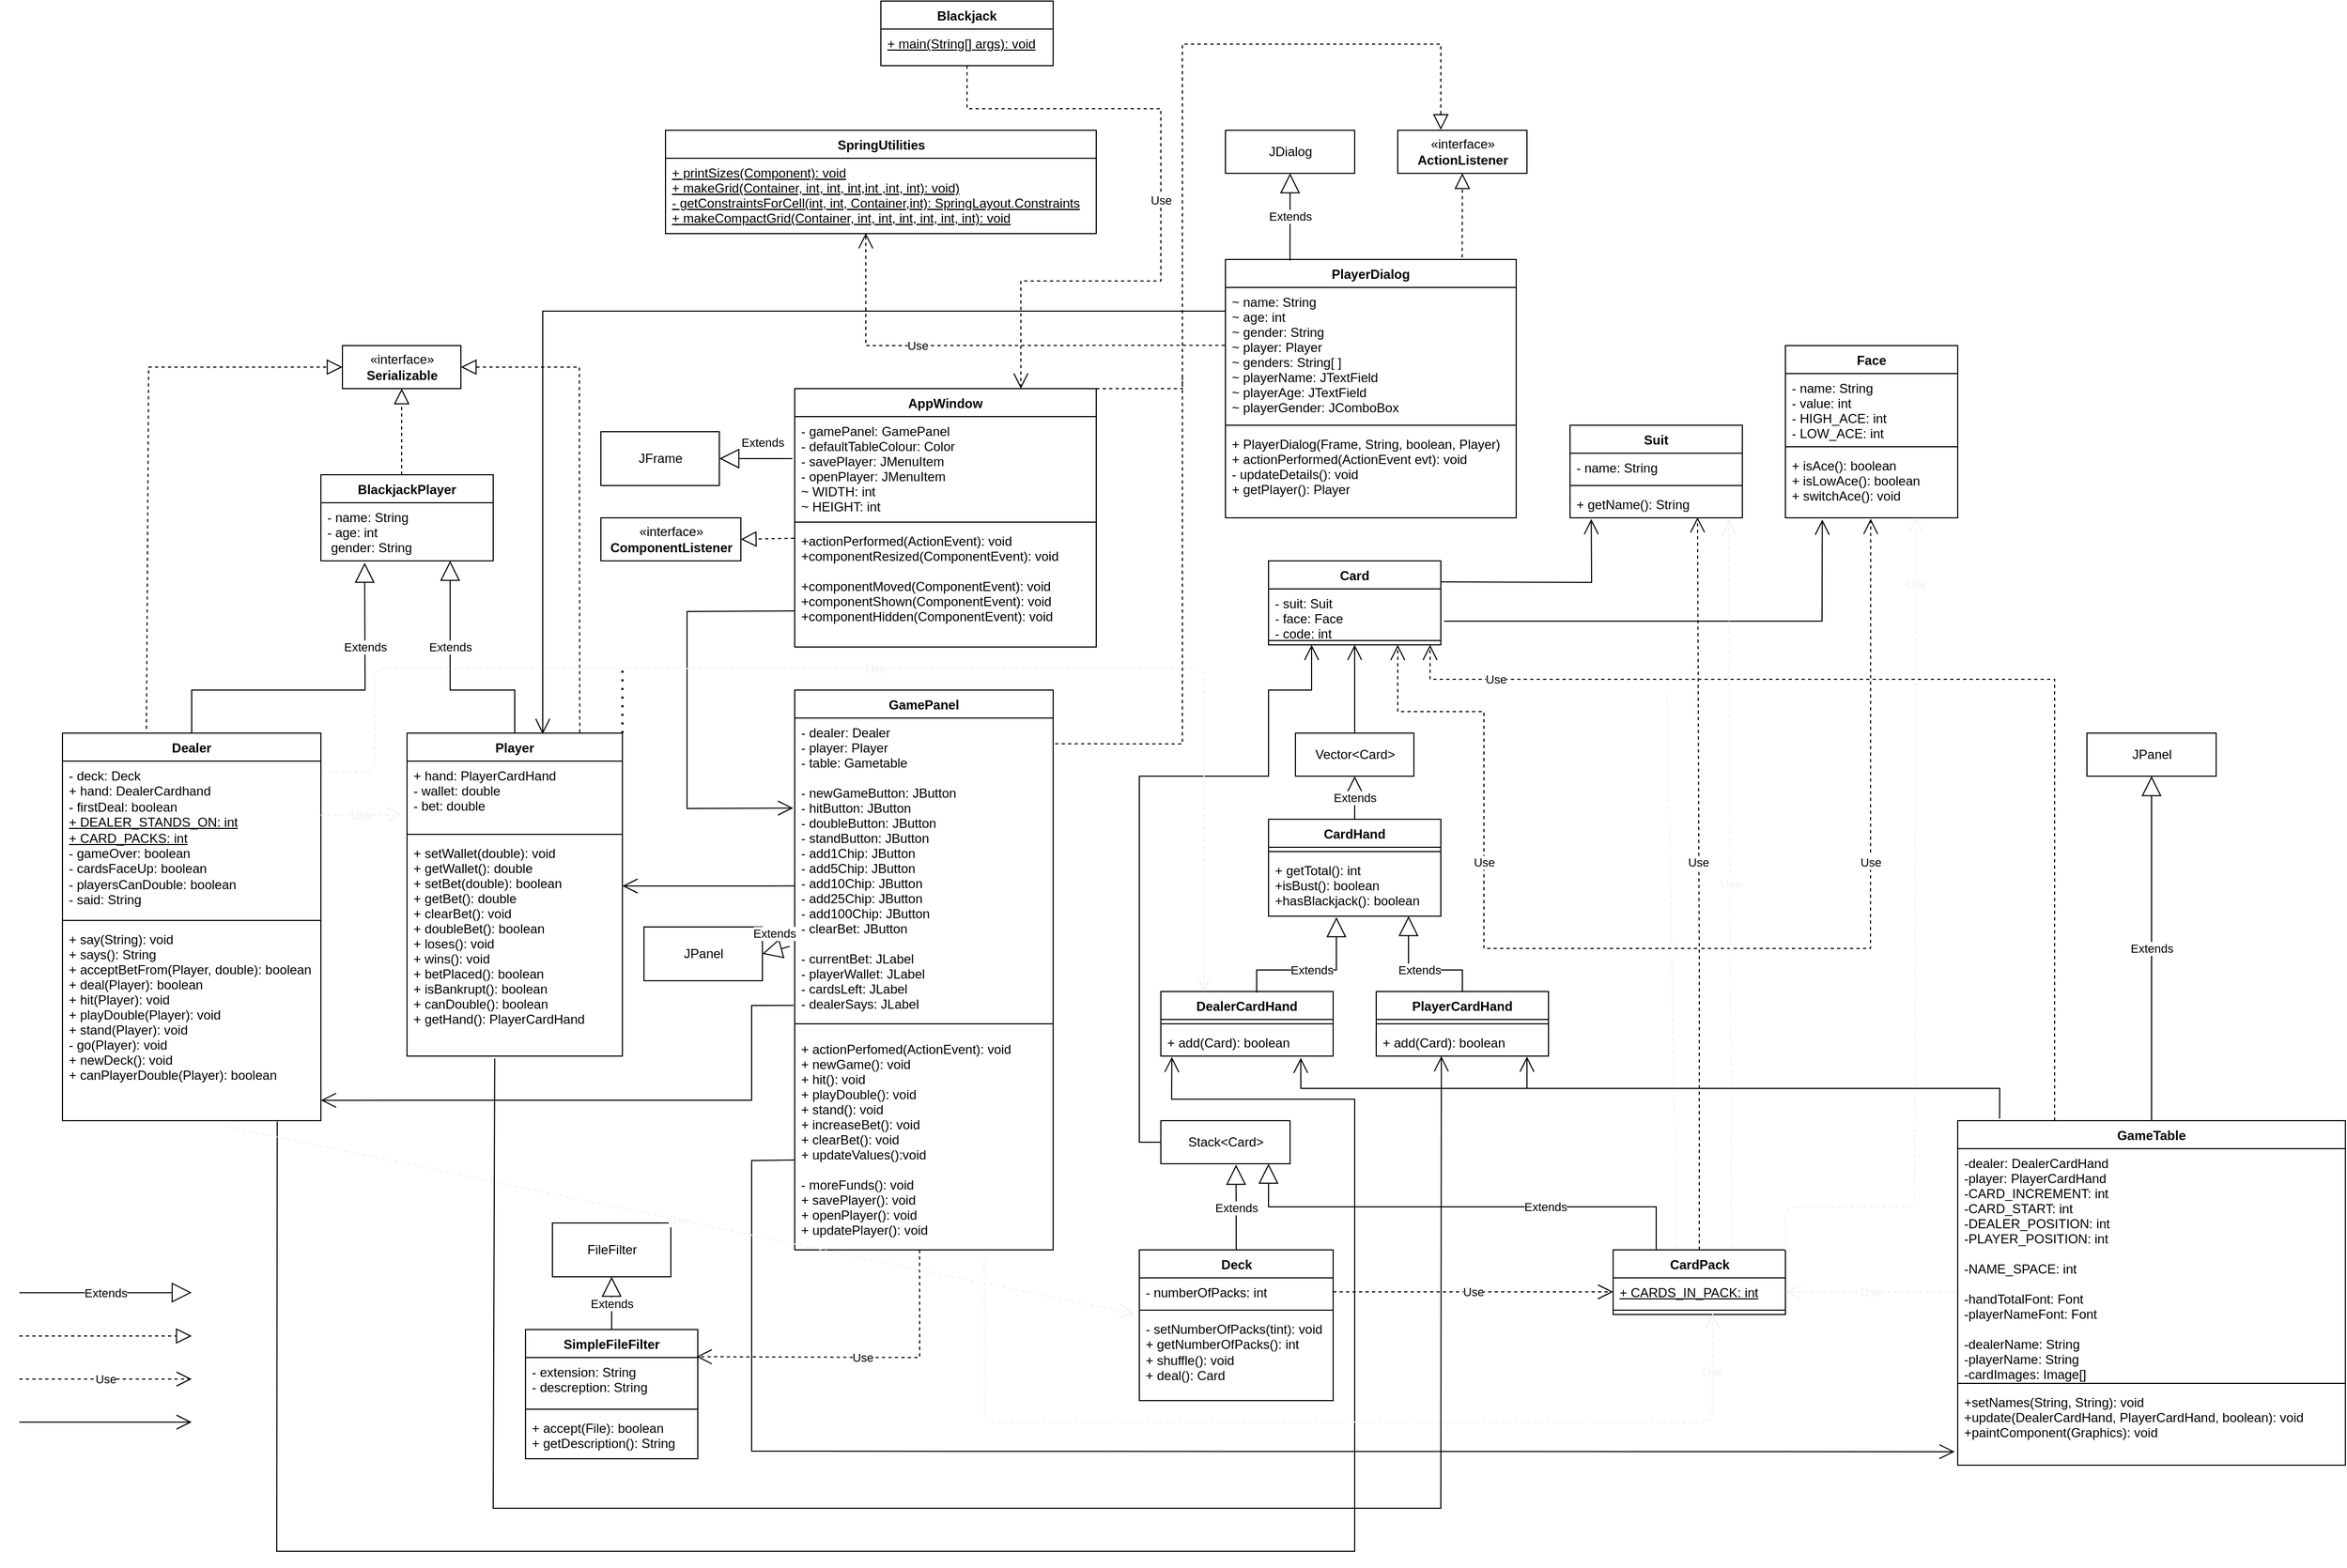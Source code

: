 <mxfile>
    <diagram id="zOOxbZsXO21W-YQC83xi" name="Main">
        <mxGraphModel dx="1825" dy="898" grid="1" gridSize="10" guides="1" tooltips="1" connect="1" arrows="1" fold="1" page="0" pageScale="1" pageWidth="850" pageHeight="1100" background="none" math="0" shadow="0">
            <root>
                <mxCell id="0"/>
                <mxCell id="1" parent="0"/>
                <mxCell id="2" value="BlackjackPlayer" style="swimlane;fontStyle=1;align=center;verticalAlign=top;childLayout=stackLayout;horizontal=1;startSize=26;horizontalStack=0;resizeParent=1;resizeParentMax=0;resizeLast=0;collapsible=1;marginBottom=0;rounded=0;" parent="1" vertex="1">
                    <mxGeometry x="-320" y="120" width="160" height="80" as="geometry"/>
                </mxCell>
                <mxCell id="3" value="- name: String&#10;- age: int&#10; gender: String" style="text;align=left;verticalAlign=top;spacingLeft=4;spacingRight=4;overflow=hidden;rotatable=0;points=[[0,0.5],[1,0.5]];portConstraint=eastwest;rounded=0;" parent="2" vertex="1">
                    <mxGeometry y="26" width="160" height="54" as="geometry"/>
                </mxCell>
                <mxCell id="6" value="SimpleFileFilter" style="swimlane;fontStyle=1;align=center;verticalAlign=top;childLayout=stackLayout;horizontal=1;startSize=26;horizontalStack=0;resizeParent=1;resizeParentMax=0;resizeLast=0;collapsible=1;marginBottom=0;rounded=0;" parent="1" vertex="1">
                    <mxGeometry x="-130" y="914" width="160" height="120" as="geometry"/>
                </mxCell>
                <mxCell id="7" value="- extension: String&#10;- descreption: String" style="text;strokeColor=none;fillColor=none;align=left;verticalAlign=top;spacingLeft=4;spacingRight=4;overflow=hidden;rotatable=0;points=[[0,0.5],[1,0.5]];portConstraint=eastwest;rounded=0;" parent="6" vertex="1">
                    <mxGeometry y="26" width="160" height="44" as="geometry"/>
                </mxCell>
                <mxCell id="8" value="" style="line;strokeWidth=1;fillColor=none;align=left;verticalAlign=middle;spacingTop=-1;spacingLeft=3;spacingRight=3;rotatable=0;labelPosition=right;points=[];portConstraint=eastwest;rounded=0;" parent="6" vertex="1">
                    <mxGeometry y="70" width="160" height="8" as="geometry"/>
                </mxCell>
                <mxCell id="9" value="+ accept(File): boolean&#10;+ getDescription(): String" style="text;strokeColor=none;fillColor=none;align=left;verticalAlign=top;spacingLeft=4;spacingRight=4;overflow=hidden;rotatable=0;points=[[0,0.5],[1,0.5]];portConstraint=eastwest;rounded=0;" parent="6" vertex="1">
                    <mxGeometry y="78" width="160" height="42" as="geometry"/>
                </mxCell>
                <mxCell id="10" value="SpringUtilities" style="swimlane;fontStyle=1;align=center;verticalAlign=top;childLayout=stackLayout;horizontal=1;startSize=26;horizontalStack=0;resizeParent=1;resizeParentMax=0;resizeLast=0;collapsible=1;marginBottom=0;rotation=0;html=1;rounded=0;" parent="1" vertex="1">
                    <mxGeometry y="-200" width="400" height="96" as="geometry"/>
                </mxCell>
                <mxCell id="13" value="+ printSizes(Component): void&#10;+ makeGrid(Container, int, int, int,int ,int, int): void)&#10;- getConstraintsForCell(int, int, Container,int): SpringLayout.Constraints&#10;+ makeCompactGrid(Container, int, int, int, int, int, int): void" style="text;strokeColor=none;fillColor=none;align=left;verticalAlign=top;spacingLeft=4;spacingRight=4;overflow=hidden;rotatable=0;points=[[0,0.5],[1,0.5]];portConstraint=eastwest;rotation=0;fontStyle=4;rounded=0;" parent="10" vertex="1">
                    <mxGeometry y="26" width="400" height="70" as="geometry"/>
                </mxCell>
                <mxCell id="14" value="CardHand" style="swimlane;fontStyle=1;align=center;verticalAlign=top;childLayout=stackLayout;horizontal=1;startSize=26;horizontalStack=0;resizeParent=1;resizeParentMax=0;resizeLast=0;collapsible=1;marginBottom=0;rounded=0;" parent="1" vertex="1">
                    <mxGeometry x="560" y="440" width="160" height="90" as="geometry"/>
                </mxCell>
                <mxCell id="16" value="" style="line;strokeWidth=1;fillColor=none;align=left;verticalAlign=middle;spacingTop=-1;spacingLeft=3;spacingRight=3;rotatable=0;labelPosition=right;points=[];portConstraint=eastwest;rounded=0;" parent="14" vertex="1">
                    <mxGeometry y="26" width="160" height="8" as="geometry"/>
                </mxCell>
                <mxCell id="17" value="+ getTotal(): int&#10;+isBust(): boolean&#10;+hasBlackjack(): boolean" style="text;strokeColor=none;fillColor=none;align=left;verticalAlign=top;spacingLeft=4;spacingRight=4;overflow=hidden;rotatable=0;points=[[0,0.5],[1,0.5]];portConstraint=eastwest;rounded=0;" parent="14" vertex="1">
                    <mxGeometry y="34" width="160" height="56" as="geometry"/>
                </mxCell>
                <mxCell id="18" value="AppWindow" style="swimlane;fontStyle=1;align=center;verticalAlign=top;childLayout=stackLayout;horizontal=1;startSize=26;horizontalStack=0;resizeParent=1;resizeParentMax=0;resizeLast=0;collapsible=1;marginBottom=0;rounded=0;" parent="1" vertex="1">
                    <mxGeometry x="120" y="40" width="280" height="240" as="geometry"/>
                </mxCell>
                <mxCell id="19" value="- gamePanel: GamePanel&#10;- defaultTableColour: Color&#10;- savePlayer: JMenuItem&#10;- openPlayer: JMenuItem&#10;~ WIDTH: int&#10;~ HEIGHT: int" style="text;strokeColor=none;fillColor=none;align=left;verticalAlign=top;spacingLeft=4;spacingRight=4;overflow=hidden;rotatable=0;points=[[0,0.5],[1,0.5]];portConstraint=eastwest;rounded=0;" parent="18" vertex="1">
                    <mxGeometry y="26" width="280" height="94" as="geometry"/>
                </mxCell>
                <mxCell id="20" value="" style="line;strokeWidth=1;fillColor=none;align=left;verticalAlign=middle;spacingTop=-1;spacingLeft=3;spacingRight=3;rotatable=0;labelPosition=right;points=[];portConstraint=eastwest;rounded=0;" parent="18" vertex="1">
                    <mxGeometry y="120" width="280" height="8" as="geometry"/>
                </mxCell>
                <mxCell id="21" value="+actionPerformed(ActionEvent): void&#10;+componentResized(ComponentEvent): void&#10;&#10;+componentMoved(ComponentEvent): void&#10;+componentShown(ComponentEvent): void&#10;+componentHidden(ComponentEvent): void" style="text;strokeColor=none;fillColor=none;align=left;verticalAlign=top;spacingLeft=4;spacingRight=4;overflow=hidden;rotatable=0;points=[[0,0.5],[1,0.5]];portConstraint=eastwest;rounded=0;" parent="18" vertex="1">
                    <mxGeometry y="128" width="280" height="112" as="geometry"/>
                </mxCell>
                <mxCell id="22" value="PlayerCardHand" style="swimlane;fontStyle=1;align=center;verticalAlign=top;childLayout=stackLayout;horizontal=1;startSize=26;horizontalStack=0;resizeParent=1;resizeParentMax=0;resizeLast=0;collapsible=1;marginBottom=0;rounded=0;" parent="1" vertex="1">
                    <mxGeometry x="660" y="600" width="160" height="60" as="geometry"/>
                </mxCell>
                <mxCell id="24" value="" style="line;strokeWidth=1;fillColor=none;align=left;verticalAlign=middle;spacingTop=-1;spacingLeft=3;spacingRight=3;rotatable=0;labelPosition=right;points=[];portConstraint=eastwest;rounded=0;" parent="22" vertex="1">
                    <mxGeometry y="26" width="160" height="8" as="geometry"/>
                </mxCell>
                <mxCell id="25" value="+ add(Card): boolean" style="text;strokeColor=none;fillColor=none;align=left;verticalAlign=top;spacingLeft=4;spacingRight=4;overflow=hidden;rotatable=0;points=[[0,0.5],[1,0.5]];portConstraint=eastwest;rounded=0;" parent="22" vertex="1">
                    <mxGeometry y="34" width="160" height="26" as="geometry"/>
                </mxCell>
                <mxCell id="26" value="GamePanel" style="swimlane;fontStyle=1;align=center;verticalAlign=top;childLayout=stackLayout;horizontal=1;startSize=26;horizontalStack=0;resizeParent=1;resizeParentMax=0;resizeLast=0;collapsible=1;marginBottom=0;rounded=0;swimlaneFillColor=none;" parent="1" vertex="1">
                    <mxGeometry x="120" y="320" width="240" height="520" as="geometry"/>
                </mxCell>
                <mxCell id="27" value="- dealer: Dealer&#10;- player: Player&#10;- table: Gametable&#10;&#10;- newGameButton: JButton&#10;- hitButton: JButton&#10;- doubleButton: JButton&#10;- standButton: JButton&#10;- add1Chip: JButton&#10;- add5Chip: JButton&#10;- add10Chip: JButton&#10;- add25Chip: JButton&#10;- add100Chip: JButton&#10;- clearBet: JButton&#10;&#10;- currentBet: JLabel&#10;- playerWallet: JLabel&#10;- cardsLeft: JLabel&#10;- dealerSays: JLabel" style="text;strokeColor=none;fillColor=none;align=left;verticalAlign=top;spacingLeft=4;spacingRight=4;overflow=hidden;rotatable=0;points=[[0,0.5],[1,0.5]];portConstraint=eastwest;rounded=0;" parent="26" vertex="1">
                    <mxGeometry y="26" width="240" height="274" as="geometry"/>
                </mxCell>
                <mxCell id="28" value="" style="line;strokeWidth=1;fillColor=none;align=left;verticalAlign=middle;spacingTop=-1;spacingLeft=3;spacingRight=3;rotatable=0;labelPosition=right;points=[];portConstraint=eastwest;rounded=0;" parent="26" vertex="1">
                    <mxGeometry y="300" width="240" height="20" as="geometry"/>
                </mxCell>
                <mxCell id="29" value="+ actionPerfomed(ActionEvent): void&#10;+ newGame(): void&#10;+ hit(): void&#10;+ playDouble(): void&#10;+ stand(): void&#10;+ increaseBet(): void&#10;+ clearBet(): void&#10;+ updateValues():void&#10;&#10;- moreFunds(): void&#10;+ savePlayer(): void&#10;+ openPlayer(): void&#10;+ updatePlayer(): void&#10;" style="text;strokeColor=none;fillColor=none;align=left;verticalAlign=top;spacingLeft=4;spacingRight=4;overflow=hidden;rotatable=0;points=[[0,0.5],[1,0.5]];portConstraint=eastwest;rounded=0;" parent="26" vertex="1">
                    <mxGeometry y="320" width="240" height="200" as="geometry"/>
                </mxCell>
                <mxCell id="30" value="PlayerDialog" style="swimlane;fontStyle=1;align=center;verticalAlign=top;childLayout=stackLayout;horizontal=1;startSize=26;horizontalStack=0;resizeParent=1;resizeParentMax=0;resizeLast=0;collapsible=1;marginBottom=0;rounded=0;" parent="1" vertex="1">
                    <mxGeometry x="520" y="-80" width="270" height="240" as="geometry"/>
                </mxCell>
                <mxCell id="31" value="~ name: String&#10;~ age: int&#10;~ gender: String&#10;~ player: Player&#10;~ genders: String[ ]&#10;~ playerName: JTextField&#10;~ playerAge: JTextField&#10;~ playerGender: JComboBox&#10;" style="text;strokeColor=none;fillColor=none;align=left;verticalAlign=top;spacingLeft=4;spacingRight=4;overflow=hidden;rotatable=0;points=[[0,0.5],[1,0.5]];portConstraint=eastwest;rounded=0;" parent="30" vertex="1">
                    <mxGeometry y="26" width="270" height="124" as="geometry"/>
                </mxCell>
                <mxCell id="32" value="" style="line;strokeWidth=1;fillColor=none;align=left;verticalAlign=middle;spacingTop=-1;spacingLeft=3;spacingRight=3;rotatable=0;labelPosition=right;points=[];portConstraint=eastwest;rounded=0;" parent="30" vertex="1">
                    <mxGeometry y="150" width="270" height="8" as="geometry"/>
                </mxCell>
                <mxCell id="33" value="+ PlayerDialog(Frame, String, boolean, Player)&#10;+ actionPerformed(ActionEvent evt): void&#10;- updateDetails(): void&#10;+ getPlayer(): Player" style="text;strokeColor=none;fillColor=none;align=left;verticalAlign=top;spacingLeft=4;spacingRight=4;overflow=hidden;rotatable=0;points=[[0,0.5],[1,0.5]];portConstraint=eastwest;rounded=0;" parent="30" vertex="1">
                    <mxGeometry y="158" width="270" height="82" as="geometry"/>
                </mxCell>
                <mxCell id="ZUR1X7jLnE7plWEAR9zV-33" value="Use" style="endArrow=open;endSize=12;dashed=1;html=1;rounded=0;" parent="1" edge="1">
                    <mxGeometry width="160" relative="1" as="geometry">
                        <mxPoint x="-600" y="960" as="sourcePoint"/>
                        <mxPoint x="-440" y="960" as="targetPoint"/>
                    </mxGeometry>
                </mxCell>
                <mxCell id="ZUR1X7jLnE7plWEAR9zV-34" value="" style="endArrow=block;dashed=1;endFill=0;endSize=12;html=1;rounded=0;" parent="1" edge="1">
                    <mxGeometry width="160" relative="1" as="geometry">
                        <mxPoint x="-600" y="920" as="sourcePoint"/>
                        <mxPoint x="-440" y="920" as="targetPoint"/>
                    </mxGeometry>
                </mxCell>
                <mxCell id="ZUR1X7jLnE7plWEAR9zV-35" value="Extends" style="endArrow=block;endSize=16;endFill=0;html=1;rounded=0;" parent="1" edge="1">
                    <mxGeometry width="160" relative="1" as="geometry">
                        <mxPoint x="-600" y="879.7" as="sourcePoint"/>
                        <mxPoint x="-440" y="879.7" as="targetPoint"/>
                    </mxGeometry>
                </mxCell>
                <mxCell id="ZUR1X7jLnE7plWEAR9zV-36" value="" style="endArrow=open;endFill=1;endSize=12;html=1;rounded=0;" parent="1" edge="1">
                    <mxGeometry width="160" relative="1" as="geometry">
                        <mxPoint x="-600" y="1000" as="sourcePoint"/>
                        <mxPoint x="-440" y="1000" as="targetPoint"/>
                    </mxGeometry>
                </mxCell>
                <mxCell id="ynJ-LX97D-C2hGidjF-I-34" value="Dealer" style="swimlane;fontStyle=1;align=center;verticalAlign=top;childLayout=stackLayout;horizontal=1;startSize=26;horizontalStack=0;resizeParent=1;resizeParentMax=0;resizeLast=0;collapsible=1;marginBottom=0;rounded=0;" parent="1" vertex="1">
                    <mxGeometry x="-560" y="360" width="240" height="360" as="geometry"/>
                </mxCell>
                <mxCell id="ynJ-LX97D-C2hGidjF-I-35" value="- deck: Deck&lt;br&gt;+ hand: DealerCardhand&lt;br&gt;- firstDeal: boolean&lt;br&gt;&lt;u&gt;+ DEALER_STANDS_ON: int&lt;br&gt;+ CARD_PACKS: int&lt;br&gt;&lt;/u&gt;- gameOver: boolean&lt;br&gt;- cardsFaceUp: boolean&lt;br&gt;- playersCanDouble: boolean&lt;br&gt;- said: String" style="text;strokeColor=none;fillColor=none;align=left;verticalAlign=top;spacingLeft=4;spacingRight=4;overflow=hidden;rotatable=0;points=[[0,0.5],[1,0.5]];portConstraint=eastwest;fontStyle=0;html=1;rounded=0;" parent="ynJ-LX97D-C2hGidjF-I-34" vertex="1">
                    <mxGeometry y="26" width="240" height="144" as="geometry"/>
                </mxCell>
                <mxCell id="ynJ-LX97D-C2hGidjF-I-36" value="" style="line;strokeWidth=1;fillColor=none;align=left;verticalAlign=middle;spacingTop=-1;spacingLeft=3;spacingRight=3;rotatable=0;labelPosition=right;points=[];portConstraint=eastwest;rounded=0;" parent="ynJ-LX97D-C2hGidjF-I-34" vertex="1">
                    <mxGeometry y="170" width="240" height="8" as="geometry"/>
                </mxCell>
                <mxCell id="ynJ-LX97D-C2hGidjF-I-37" value="+ say(String): void&#10;+ says(): String&#10;+ acceptBetFrom(Player, double): boolean&#10;+ deal(Player): boolean&#10;+ hit(Player): void&#10;+ playDouble(Player): void&#10;+ stand(Player): void&#10;- go(Player): void&#10;+ newDeck(): void&#10;+ canPlayerDouble(Player): boolean" style="text;strokeColor=none;fillColor=none;align=left;verticalAlign=top;spacingLeft=4;spacingRight=4;overflow=hidden;rotatable=0;points=[[0,0.5],[1,0.5]];portConstraint=eastwest;rounded=0;" parent="ynJ-LX97D-C2hGidjF-I-34" vertex="1">
                    <mxGeometry y="178" width="240" height="182" as="geometry"/>
                </mxCell>
                <mxCell id="ynJ-LX97D-C2hGidjF-I-38" value="Player" style="swimlane;fontStyle=1;align=center;verticalAlign=top;childLayout=stackLayout;horizontal=1;startSize=26;horizontalStack=0;resizeParent=1;resizeParentMax=0;resizeLast=0;collapsible=1;marginBottom=0;rounded=0;" parent="1" vertex="1">
                    <mxGeometry x="-240" y="360" width="200" height="300" as="geometry"/>
                </mxCell>
                <mxCell id="ynJ-LX97D-C2hGidjF-I-39" value="+ hand: PlayerCardHand&#10;- wallet: double&#10;- bet: double" style="text;strokeColor=none;fillColor=none;align=left;verticalAlign=top;spacingLeft=4;spacingRight=4;overflow=hidden;rotatable=0;points=[[0,0.5],[1,0.5]];portConstraint=eastwest;rounded=0;" parent="ynJ-LX97D-C2hGidjF-I-38" vertex="1">
                    <mxGeometry y="26" width="200" height="64" as="geometry"/>
                </mxCell>
                <mxCell id="ynJ-LX97D-C2hGidjF-I-40" value="" style="line;strokeWidth=1;fillColor=none;align=left;verticalAlign=middle;spacingTop=-1;spacingLeft=3;spacingRight=3;rotatable=0;labelPosition=right;points=[];portConstraint=eastwest;rounded=0;" parent="ynJ-LX97D-C2hGidjF-I-38" vertex="1">
                    <mxGeometry y="90" width="200" height="8" as="geometry"/>
                </mxCell>
                <mxCell id="ynJ-LX97D-C2hGidjF-I-41" value="+ setWallet(double): void&#10;+ getWallet(): double&#10;+ setBet(double): boolean&#10;+ getBet(): double&#10;+ clearBet(): void&#10;+ doubleBet(): boolean&#10;+ loses(): void&#10;+ wins(): void&#10;+ betPlaced(): boolean&#10;+ isBankrupt(): boolean&#10;+ canDouble(): boolean&#10;+ getHand(): PlayerCardHand" style="text;strokeColor=none;fillColor=none;align=left;verticalAlign=top;spacingLeft=4;spacingRight=4;overflow=hidden;rotatable=0;points=[[0,0.5],[1,0.5]];portConstraint=eastwest;rounded=0;" parent="ynJ-LX97D-C2hGidjF-I-38" vertex="1">
                    <mxGeometry y="98" width="200" height="202" as="geometry"/>
                </mxCell>
                <mxCell id="ynJ-LX97D-C2hGidjF-I-42" value="Extends" style="endArrow=block;endSize=16;endFill=0;html=1;exitX=0.5;exitY=0;exitDx=0;exitDy=0;entryX=0.254;entryY=1.033;entryDx=0;entryDy=0;entryPerimeter=0;rounded=0;" parent="1" source="ynJ-LX97D-C2hGidjF-I-34" target="3" edge="1">
                    <mxGeometry x="0.51" width="160" relative="1" as="geometry">
                        <mxPoint x="-250" y="610" as="sourcePoint"/>
                        <mxPoint x="-299.04" y="216" as="targetPoint"/>
                        <Array as="points">
                            <mxPoint x="-440" y="320"/>
                            <mxPoint x="-279" y="320"/>
                        </Array>
                        <mxPoint as="offset"/>
                    </mxGeometry>
                </mxCell>
                <mxCell id="ynJ-LX97D-C2hGidjF-I-43" value="Extends" style="endArrow=block;endSize=16;endFill=0;html=1;exitX=0.5;exitY=0;exitDx=0;exitDy=0;entryX=0.75;entryY=1;entryDx=0;entryDy=0;rounded=0;" parent="1" source="ynJ-LX97D-C2hGidjF-I-38" target="2" edge="1">
                    <mxGeometry x="0.273" width="160" relative="1" as="geometry">
                        <mxPoint x="-270" y="250" as="sourcePoint"/>
                        <mxPoint x="-251.04" y="248.004" as="targetPoint"/>
                        <Array as="points">
                            <mxPoint x="-140" y="320"/>
                            <mxPoint x="-200" y="320"/>
                        </Array>
                        <mxPoint as="offset"/>
                    </mxGeometry>
                </mxCell>
                <mxCell id="ZUR1X7jLnE7plWEAR9zV-37" value="DealerCardHand" style="swimlane;fontStyle=1;align=center;verticalAlign=top;childLayout=stackLayout;horizontal=1;startSize=26;horizontalStack=0;resizeParent=1;resizeParentMax=0;resizeLast=0;collapsible=1;marginBottom=0;rounded=0;" parent="1" vertex="1">
                    <mxGeometry x="460" y="600" width="160" height="60" as="geometry"/>
                </mxCell>
                <mxCell id="ZUR1X7jLnE7plWEAR9zV-39" value="" style="line;strokeWidth=1;fillColor=none;align=left;verticalAlign=middle;spacingTop=-1;spacingLeft=3;spacingRight=3;rotatable=0;labelPosition=right;points=[];portConstraint=eastwest;rounded=0;" parent="ZUR1X7jLnE7plWEAR9zV-37" vertex="1">
                    <mxGeometry y="26" width="160" height="8" as="geometry"/>
                </mxCell>
                <mxCell id="ZUR1X7jLnE7plWEAR9zV-40" value="+ add(Card): boolean" style="text;strokeColor=none;fillColor=none;align=left;verticalAlign=top;spacingLeft=4;spacingRight=4;overflow=hidden;rotatable=0;points=[[0,0.5],[1,0.5]];portConstraint=eastwest;rounded=0;" parent="ZUR1X7jLnE7plWEAR9zV-37" vertex="1">
                    <mxGeometry y="34" width="160" height="26" as="geometry"/>
                </mxCell>
                <mxCell id="ZUR1X7jLnE7plWEAR9zV-41" value="Extends" style="endArrow=block;endSize=16;endFill=0;html=1;exitX=0.556;exitY=0.017;exitDx=0;exitDy=0;exitPerimeter=0;entryX=0.394;entryY=1.018;entryDx=0;entryDy=0;entryPerimeter=0;rounded=0;" parent="1" source="ZUR1X7jLnE7plWEAR9zV-37" target="17" edge="1">
                    <mxGeometry width="160" relative="1" as="geometry">
                        <mxPoint x="490" y="510" as="sourcePoint"/>
                        <mxPoint x="650" y="510" as="targetPoint"/>
                        <Array as="points">
                            <mxPoint x="549" y="580"/>
                            <mxPoint x="623" y="580"/>
                        </Array>
                    </mxGeometry>
                </mxCell>
                <mxCell id="ZUR1X7jLnE7plWEAR9zV-42" value="Extends" style="endArrow=block;endSize=16;endFill=0;html=1;exitX=0.5;exitY=0;exitDx=0;exitDy=0;rounded=0;" parent="1" source="22" edge="1">
                    <mxGeometry width="160" relative="1" as="geometry">
                        <mxPoint x="700.08" y="590" as="sourcePoint"/>
                        <mxPoint x="690" y="530" as="targetPoint"/>
                        <Array as="points">
                            <mxPoint x="740" y="580"/>
                            <mxPoint x="690" y="580"/>
                        </Array>
                    </mxGeometry>
                </mxCell>
                <mxCell id="ZUR1X7jLnE7plWEAR9zV-43" value="Card" style="swimlane;fontStyle=1;align=center;verticalAlign=top;childLayout=stackLayout;horizontal=1;startSize=26;horizontalStack=0;resizeParent=1;resizeParentMax=0;resizeLast=0;collapsible=1;marginBottom=0;rounded=0;" parent="1" vertex="1">
                    <mxGeometry x="560" y="200" width="160" height="78" as="geometry"/>
                </mxCell>
                <mxCell id="ZUR1X7jLnE7plWEAR9zV-44" value="- suit: Suit&#10;- face: Face&#10;- code: int" style="text;strokeColor=none;fillColor=none;align=left;verticalAlign=top;spacingLeft=4;spacingRight=4;overflow=hidden;rotatable=0;points=[[0,0.5],[1,0.5]];portConstraint=eastwest;rounded=0;" parent="ZUR1X7jLnE7plWEAR9zV-43" vertex="1">
                    <mxGeometry y="26" width="160" height="44" as="geometry"/>
                </mxCell>
                <mxCell id="ZUR1X7jLnE7plWEAR9zV-45" value="" style="line;strokeWidth=1;fillColor=none;align=left;verticalAlign=middle;spacingTop=-1;spacingLeft=3;spacingRight=3;rotatable=0;labelPosition=right;points=[];portConstraint=eastwest;rounded=0;" parent="ZUR1X7jLnE7plWEAR9zV-43" vertex="1">
                    <mxGeometry y="70" width="160" height="8" as="geometry"/>
                </mxCell>
                <mxCell id="ZUR1X7jLnE7plWEAR9zV-47" value="Suit" style="swimlane;fontStyle=1;align=center;verticalAlign=top;childLayout=stackLayout;horizontal=1;startSize=26;horizontalStack=0;resizeParent=1;resizeParentMax=0;resizeLast=0;collapsible=1;marginBottom=0;rounded=0;" parent="1" vertex="1">
                    <mxGeometry x="840" y="74" width="160" height="86" as="geometry"/>
                </mxCell>
                <mxCell id="ZUR1X7jLnE7plWEAR9zV-48" value="- name: String" style="text;strokeColor=none;fillColor=none;align=left;verticalAlign=top;spacingLeft=4;spacingRight=4;overflow=hidden;rotatable=0;points=[[0,0.5],[1,0.5]];portConstraint=eastwest;rounded=0;" parent="ZUR1X7jLnE7plWEAR9zV-47" vertex="1">
                    <mxGeometry y="26" width="160" height="26" as="geometry"/>
                </mxCell>
                <mxCell id="ZUR1X7jLnE7plWEAR9zV-49" value="" style="line;strokeWidth=1;fillColor=none;align=left;verticalAlign=middle;spacingTop=-1;spacingLeft=3;spacingRight=3;rotatable=0;labelPosition=right;points=[];portConstraint=eastwest;rounded=0;" parent="ZUR1X7jLnE7plWEAR9zV-47" vertex="1">
                    <mxGeometry y="52" width="160" height="8" as="geometry"/>
                </mxCell>
                <mxCell id="ZUR1X7jLnE7plWEAR9zV-50" value="+ getName(): String" style="text;strokeColor=none;fillColor=none;align=left;verticalAlign=top;spacingLeft=4;spacingRight=4;overflow=hidden;rotatable=0;points=[[0,0.5],[1,0.5]];portConstraint=eastwest;rounded=0;" parent="ZUR1X7jLnE7plWEAR9zV-47" vertex="1">
                    <mxGeometry y="60" width="160" height="26" as="geometry"/>
                </mxCell>
                <mxCell id="ZUR1X7jLnE7plWEAR9zV-51" value="Face" style="swimlane;fontStyle=1;align=center;verticalAlign=top;childLayout=stackLayout;horizontal=1;startSize=26;horizontalStack=0;resizeParent=1;resizeParentMax=0;resizeLast=0;collapsible=1;marginBottom=0;rounded=0;" parent="1" vertex="1">
                    <mxGeometry x="1040" width="160" height="160" as="geometry"/>
                </mxCell>
                <mxCell id="ZUR1X7jLnE7plWEAR9zV-52" value="- name: String&#10;- value: int&#10;- HIGH_ACE: int&#10;- LOW_ACE: int" style="text;strokeColor=none;fillColor=none;align=left;verticalAlign=top;spacingLeft=4;spacingRight=4;overflow=hidden;rotatable=0;points=[[0,0.5],[1,0.5]];portConstraint=eastwest;rounded=0;" parent="ZUR1X7jLnE7plWEAR9zV-51" vertex="1">
                    <mxGeometry y="26" width="160" height="64" as="geometry"/>
                </mxCell>
                <mxCell id="ZUR1X7jLnE7plWEAR9zV-53" value="" style="line;strokeWidth=1;fillColor=none;align=left;verticalAlign=middle;spacingTop=-1;spacingLeft=3;spacingRight=3;rotatable=0;labelPosition=right;points=[];portConstraint=eastwest;rounded=0;" parent="ZUR1X7jLnE7plWEAR9zV-51" vertex="1">
                    <mxGeometry y="90" width="160" height="8" as="geometry"/>
                </mxCell>
                <mxCell id="ZUR1X7jLnE7plWEAR9zV-54" value="+ isAce(): boolean&#10;+ isLowAce(): boolean&#10;+ switchAce(): void" style="text;strokeColor=none;fillColor=none;align=left;verticalAlign=top;spacingLeft=4;spacingRight=4;overflow=hidden;rotatable=0;points=[[0,0.5],[1,0.5]];portConstraint=eastwest;rounded=0;" parent="ZUR1X7jLnE7plWEAR9zV-51" vertex="1">
                    <mxGeometry y="98" width="160" height="62" as="geometry"/>
                </mxCell>
                <mxCell id="ynJ-LX97D-C2hGidjF-I-48" value="«interface»&lt;br&gt;&lt;b&gt;Serializable&lt;/b&gt;" style="html=1;rounded=0;" parent="1" vertex="1">
                    <mxGeometry x="-300" width="110" height="40" as="geometry"/>
                </mxCell>
                <mxCell id="ynJ-LX97D-C2hGidjF-I-49" value="" style="endArrow=block;dashed=1;endFill=0;endSize=12;html=1;exitX=0.325;exitY=-0.011;exitDx=0;exitDy=0;entryX=0;entryY=0.5;entryDx=0;entryDy=0;exitPerimeter=0;rounded=0;" parent="1" source="ynJ-LX97D-C2hGidjF-I-34" target="ynJ-LX97D-C2hGidjF-I-48" edge="1">
                    <mxGeometry width="160" relative="1" as="geometry">
                        <mxPoint x="-520" y="360" as="sourcePoint"/>
                        <mxPoint x="-360" y="360" as="targetPoint"/>
                        <Array as="points">
                            <mxPoint x="-480" y="20"/>
                        </Array>
                    </mxGeometry>
                </mxCell>
                <mxCell id="ynJ-LX97D-C2hGidjF-I-50" value="" style="endArrow=block;dashed=1;endFill=0;endSize=12;html=1;rounded=0;" parent="1" target="ynJ-LX97D-C2hGidjF-I-48" edge="1">
                    <mxGeometry width="160" relative="1" as="geometry">
                        <mxPoint x="-245" y="120" as="sourcePoint"/>
                        <mxPoint x="-240" y="40" as="targetPoint"/>
                    </mxGeometry>
                </mxCell>
                <mxCell id="ynJ-LX97D-C2hGidjF-I-51" value="" style="endArrow=block;dashed=1;endFill=0;endSize=12;html=1;exitX=0.802;exitY=-0.002;exitDx=0;exitDy=0;entryX=1;entryY=0.5;entryDx=0;entryDy=0;exitPerimeter=0;rounded=0;" parent="1" source="ynJ-LX97D-C2hGidjF-I-38" target="ynJ-LX97D-C2hGidjF-I-48" edge="1">
                    <mxGeometry width="160" relative="1" as="geometry">
                        <mxPoint x="-224.99" y="380" as="sourcePoint"/>
                        <mxPoint x="-100" y="190" as="targetPoint"/>
                        <Array as="points">
                            <mxPoint x="-80" y="20"/>
                        </Array>
                    </mxGeometry>
                </mxCell>
                <mxCell id="ynJ-LX97D-C2hGidjF-I-53" value="" style="endArrow=open;endFill=1;endSize=12;html=1;exitX=-0.004;exitY=0.974;exitDx=0;exitDy=0;exitPerimeter=0;entryX=1;entryY=0.896;entryDx=0;entryDy=0;entryPerimeter=0;rounded=0;" parent="1" source="27" target="ynJ-LX97D-C2hGidjF-I-37" edge="1">
                    <mxGeometry width="160" relative="1" as="geometry">
                        <mxPoint x="-17.9" y="536.074" as="sourcePoint"/>
                        <mxPoint x="100" y="670" as="targetPoint"/>
                        <Array as="points">
                            <mxPoint x="80" y="613"/>
                            <mxPoint x="80" y="701"/>
                        </Array>
                    </mxGeometry>
                </mxCell>
                <mxCell id="ynJ-LX97D-C2hGidjF-I-52" value="" style="endArrow=open;endFill=1;endSize=12;html=1;exitX=0;exitY=0.569;exitDx=0;exitDy=0;exitPerimeter=0;rounded=0;" parent="1" source="27" edge="1">
                    <mxGeometry width="160" relative="1" as="geometry">
                        <mxPoint x="-190" y="710" as="sourcePoint"/>
                        <mxPoint x="-40" y="502" as="targetPoint"/>
                        <Array as="points">
                            <mxPoint x="90" y="502"/>
                        </Array>
                    </mxGeometry>
                </mxCell>
                <mxCell id="ZUR1X7jLnE7plWEAR9zV-56" value="Deck" style="swimlane;fontStyle=1;align=center;verticalAlign=top;childLayout=stackLayout;horizontal=1;startSize=26;horizontalStack=0;resizeParent=1;resizeParentMax=0;resizeLast=0;collapsible=1;marginBottom=0;html=1;rounded=0;" parent="1" vertex="1">
                    <mxGeometry x="440" y="840" width="180" height="140" as="geometry"/>
                </mxCell>
                <mxCell id="ZUR1X7jLnE7plWEAR9zV-57" value="- numberOfPacks: int&lt;br&gt;" style="text;strokeColor=none;fillColor=none;align=left;verticalAlign=top;spacingLeft=4;spacingRight=4;overflow=hidden;rotatable=0;points=[[0,0.5],[1,0.5]];portConstraint=eastwest;html=1;rounded=0;" parent="ZUR1X7jLnE7plWEAR9zV-56" vertex="1">
                    <mxGeometry y="26" width="180" height="26" as="geometry"/>
                </mxCell>
                <mxCell id="ZUR1X7jLnE7plWEAR9zV-58" value="" style="line;strokeWidth=1;fillColor=none;align=left;verticalAlign=middle;spacingTop=-1;spacingLeft=3;spacingRight=3;rotatable=0;labelPosition=right;points=[];portConstraint=eastwest;html=1;rounded=0;" parent="ZUR1X7jLnE7plWEAR9zV-56" vertex="1">
                    <mxGeometry y="52" width="180" height="8" as="geometry"/>
                </mxCell>
                <mxCell id="ZUR1X7jLnE7plWEAR9zV-59" value="- setNumberOfPacks(tint): void&lt;br&gt;+ getNumberOfPacks(): int&lt;br&gt;+ shuffle(): void&lt;br&gt;+ deal(): Card&lt;br&gt;" style="text;strokeColor=none;fillColor=none;align=left;verticalAlign=top;spacingLeft=4;spacingRight=4;overflow=hidden;rotatable=0;points=[[0,0.5],[1,0.5]];portConstraint=eastwest;html=1;rounded=0;" parent="ZUR1X7jLnE7plWEAR9zV-56" vertex="1">
                    <mxGeometry y="60" width="180" height="80" as="geometry"/>
                </mxCell>
                <mxCell id="Qho0EwhKo2QukKXMdGNx-34" value="GameTable" style="swimlane;fontStyle=1;align=center;verticalAlign=top;childLayout=stackLayout;horizontal=1;startSize=26;horizontalStack=0;resizeParent=1;resizeParentMax=0;resizeLast=0;collapsible=1;marginBottom=0;rounded=0;" parent="1" vertex="1">
                    <mxGeometry x="1200" y="720" width="360" height="320" as="geometry"/>
                </mxCell>
                <mxCell id="Qho0EwhKo2QukKXMdGNx-35" value="-dealer: DealerCardHand&#10;-player: PlayerCardHand&#10;-CARD_INCREMENT: int&#10;-CARD_START: int&#10;-DEALER_POSITION: int&#10;-PLAYER_POSITION: int&#10;&#10;-NAME_SPACE: int&#10;&#10;-handTotalFont: Font&#10;-playerNameFont: Font&#10;&#10;-dealerName: String&#10;-playerName: String&#10;-cardImages: Image[]" style="text;strokeColor=none;fillColor=none;align=left;verticalAlign=top;spacingLeft=4;spacingRight=4;overflow=hidden;rotatable=0;points=[[0,0.5],[1,0.5]];portConstraint=eastwest;rounded=0;" parent="Qho0EwhKo2QukKXMdGNx-34" vertex="1">
                    <mxGeometry y="26" width="360" height="214" as="geometry"/>
                </mxCell>
                <mxCell id="Qho0EwhKo2QukKXMdGNx-36" value="" style="line;strokeWidth=1;fillColor=none;align=left;verticalAlign=middle;spacingTop=-1;spacingLeft=3;spacingRight=3;rotatable=0;labelPosition=right;points=[];portConstraint=eastwest;rounded=0;" parent="Qho0EwhKo2QukKXMdGNx-34" vertex="1">
                    <mxGeometry y="240" width="360" height="8" as="geometry"/>
                </mxCell>
                <mxCell id="Qho0EwhKo2QukKXMdGNx-37" value="+setNames(String, String): void&#10;+update(DealerCardHand, PlayerCardHand, boolean): void&#10;+paintComponent(Graphics): void&#10;" style="text;strokeColor=none;fillColor=none;align=left;verticalAlign=top;spacingLeft=4;spacingRight=4;overflow=hidden;rotatable=0;points=[[0,0.5],[1,0.5]];portConstraint=eastwest;rounded=0;" parent="Qho0EwhKo2QukKXMdGNx-34" vertex="1">
                    <mxGeometry y="248" width="360" height="72" as="geometry"/>
                </mxCell>
                <mxCell id="ynJ-LX97D-C2hGidjF-I-58" value="Vector&amp;lt;Card&amp;gt;" style="html=1;rounded=0;" parent="1" vertex="1">
                    <mxGeometry x="585" y="360" width="110" height="40" as="geometry"/>
                </mxCell>
                <mxCell id="ynJ-LX97D-C2hGidjF-I-59" value="Extends" style="endArrow=block;endSize=16;endFill=0;html=1;exitX=0.5;exitY=0;exitDx=0;exitDy=0;entryX=0.5;entryY=1;entryDx=0;entryDy=0;rounded=0;" parent="1" source="14" target="ynJ-LX97D-C2hGidjF-I-58" edge="1">
                    <mxGeometry width="160" relative="1" as="geometry">
                        <mxPoint x="700" y="660" as="sourcePoint"/>
                        <mxPoint x="860" y="660" as="targetPoint"/>
                    </mxGeometry>
                </mxCell>
                <mxCell id="ynJ-LX97D-C2hGidjF-I-60" value="" style="endArrow=open;endFill=1;endSize=12;html=1;exitX=0.5;exitY=0;exitDx=0;exitDy=0;entryX=0.5;entryY=1;entryDx=0;entryDy=0;rounded=0;" parent="1" source="ynJ-LX97D-C2hGidjF-I-58" target="ZUR1X7jLnE7plWEAR9zV-43" edge="1">
                    <mxGeometry width="160" relative="1" as="geometry">
                        <mxPoint x="425" y="290" as="sourcePoint"/>
                        <mxPoint x="585" y="290" as="targetPoint"/>
                    </mxGeometry>
                </mxCell>
                <mxCell id="ZUR1X7jLnE7plWEAR9zV-60" value="Stack&amp;lt;Card&amp;gt;" style="html=1;rounded=0;" parent="1" vertex="1">
                    <mxGeometry x="460" y="720" width="120" height="40" as="geometry"/>
                </mxCell>
                <mxCell id="ZUR1X7jLnE7plWEAR9zV-61" value="Extends" style="endArrow=block;endSize=16;endFill=0;html=1;exitX=0.5;exitY=0;exitDx=0;exitDy=0;entryX=0.582;entryY=1.025;entryDx=0;entryDy=0;entryPerimeter=0;rounded=0;" parent="1" source="ZUR1X7jLnE7plWEAR9zV-56" target="ZUR1X7jLnE7plWEAR9zV-60" edge="1">
                    <mxGeometry width="160" relative="1" as="geometry">
                        <mxPoint x="430" y="540" as="sourcePoint"/>
                        <mxPoint x="590" y="540" as="targetPoint"/>
                    </mxGeometry>
                </mxCell>
                <mxCell id="ZUR1X7jLnE7plWEAR9zV-62" value="" style="endArrow=open;endFill=1;endSize=12;html=1;exitX=0;exitY=0.5;exitDx=0;exitDy=0;entryX=0.25;entryY=1;entryDx=0;entryDy=0;rounded=0;" parent="1" source="ZUR1X7jLnE7plWEAR9zV-60" target="ZUR1X7jLnE7plWEAR9zV-43" edge="1">
                    <mxGeometry width="160" relative="1" as="geometry">
                        <mxPoint x="430" y="540" as="sourcePoint"/>
                        <mxPoint x="590" y="540" as="targetPoint"/>
                        <Array as="points">
                            <mxPoint x="440" y="740"/>
                            <mxPoint x="440" y="400"/>
                            <mxPoint x="560" y="400"/>
                            <mxPoint x="560" y="320"/>
                            <mxPoint x="600" y="320"/>
                        </Array>
                    </mxGeometry>
                </mxCell>
                <mxCell id="ynJ-LX97D-C2hGidjF-I-61" value="FileFilter" style="html=1;rounded=0;" parent="1" vertex="1">
                    <mxGeometry x="-105" y="815" width="110" height="50" as="geometry"/>
                </mxCell>
                <mxCell id="ynJ-LX97D-C2hGidjF-I-62" value="Extends" style="endArrow=block;endSize=16;endFill=0;html=1;exitX=0.5;exitY=0;exitDx=0;exitDy=0;rounded=0;" parent="1" source="6" target="ynJ-LX97D-C2hGidjF-I-61" edge="1">
                    <mxGeometry width="160" relative="1" as="geometry">
                        <mxPoint x="-350" y="930" as="sourcePoint"/>
                        <mxPoint x="-190" y="930" as="targetPoint"/>
                    </mxGeometry>
                </mxCell>
                <mxCell id="ZUR1X7jLnE7plWEAR9zV-63" value="CardPack" style="swimlane;fontStyle=1;align=center;verticalAlign=top;childLayout=stackLayout;horizontal=1;startSize=26;horizontalStack=0;resizeParent=1;resizeParentMax=0;resizeLast=0;collapsible=1;marginBottom=0;html=1;rounded=0;" parent="1" vertex="1">
                    <mxGeometry x="880" y="840" width="160" height="60" as="geometry"/>
                </mxCell>
                <mxCell id="ZUR1X7jLnE7plWEAR9zV-64" value="&lt;u&gt;+ CARDS_IN_PACK: int&lt;/u&gt;" style="text;strokeColor=none;fillColor=none;align=left;verticalAlign=top;spacingLeft=4;spacingRight=4;overflow=hidden;rotatable=0;points=[[0,0.5],[1,0.5]];portConstraint=eastwest;html=1;rounded=0;" parent="ZUR1X7jLnE7plWEAR9zV-63" vertex="1">
                    <mxGeometry y="26" width="160" height="26" as="geometry"/>
                </mxCell>
                <mxCell id="ZUR1X7jLnE7plWEAR9zV-65" value="" style="line;strokeWidth=1;fillColor=none;align=left;verticalAlign=middle;spacingTop=-1;spacingLeft=3;spacingRight=3;rotatable=0;labelPosition=right;points=[];portConstraint=eastwest;html=1;rounded=0;" parent="ZUR1X7jLnE7plWEAR9zV-63" vertex="1">
                    <mxGeometry y="52" width="160" height="8" as="geometry"/>
                </mxCell>
                <mxCell id="ZUR1X7jLnE7plWEAR9zV-68" value="Extends" style="endArrow=block;endSize=16;endFill=0;html=1;entryX=0.833;entryY=1;entryDx=0;entryDy=0;exitX=0.25;exitY=0;exitDx=0;exitDy=0;entryPerimeter=0;rounded=0;" parent="1" source="ZUR1X7jLnE7plWEAR9zV-63" target="ZUR1X7jLnE7plWEAR9zV-60" edge="1">
                    <mxGeometry x="-0.35" width="160" relative="1" as="geometry">
                        <mxPoint x="530" y="810" as="sourcePoint"/>
                        <mxPoint x="530" y="770" as="targetPoint"/>
                        <Array as="points">
                            <mxPoint x="920" y="800"/>
                            <mxPoint x="560" y="800"/>
                        </Array>
                        <mxPoint as="offset"/>
                    </mxGeometry>
                </mxCell>
                <mxCell id="ZUR1X7jLnE7plWEAR9zV-71" value="Use" style="endArrow=open;endSize=12;dashed=1;html=1;exitX=0.5;exitY=0;exitDx=0;exitDy=0;entryX=0.75;entryY=1;entryDx=0;entryDy=0;rounded=0;" parent="1" source="ZUR1X7jLnE7plWEAR9zV-63" target="ZUR1X7jLnE7plWEAR9zV-43" edge="1">
                    <mxGeometry x="0.33" width="160" relative="1" as="geometry">
                        <mxPoint x="775" y="890" as="sourcePoint"/>
                        <mxPoint x="705" y="280" as="targetPoint"/>
                        <Array as="points">
                            <mxPoint x="960" y="560"/>
                            <mxPoint x="760" y="560"/>
                            <mxPoint x="760" y="340"/>
                            <mxPoint x="680" y="340"/>
                        </Array>
                        <mxPoint as="offset"/>
                    </mxGeometry>
                </mxCell>
                <mxCell id="ynJ-LX97D-C2hGidjF-I-63" value="JDialog" style="html=1;rounded=0;" parent="1" vertex="1">
                    <mxGeometry x="520" y="-200" width="120" height="40" as="geometry"/>
                </mxCell>
                <mxCell id="ynJ-LX97D-C2hGidjF-I-64" value="«interface»&lt;br&gt;&lt;b&gt;ActionListener&lt;/b&gt;" style="html=1;rounded=0;" parent="1" vertex="1">
                    <mxGeometry x="680" y="-200" width="120" height="40" as="geometry"/>
                </mxCell>
                <mxCell id="ZUR1X7jLnE7plWEAR9zV-75" value="JPanel" style="html=1;rounded=0;" parent="1" vertex="1">
                    <mxGeometry x="1320" y="360" width="120" height="40" as="geometry"/>
                </mxCell>
                <mxCell id="ZUR1X7jLnE7plWEAR9zV-76" value="Extends" style="endArrow=block;endSize=16;endFill=0;html=1;exitX=0.5;exitY=0;exitDx=0;exitDy=0;entryX=0.5;entryY=1;entryDx=0;entryDy=0;rounded=0;" parent="1" source="Qho0EwhKo2QukKXMdGNx-34" target="ZUR1X7jLnE7plWEAR9zV-75" edge="1">
                    <mxGeometry width="160" relative="1" as="geometry">
                        <mxPoint x="1275" y="470" as="sourcePoint"/>
                        <mxPoint x="1435" y="470" as="targetPoint"/>
                    </mxGeometry>
                </mxCell>
                <mxCell id="ZUR1X7jLnE7plWEAR9zV-77" value="Use" style="endArrow=open;endSize=12;dashed=1;html=1;exitX=0.25;exitY=0;exitDx=0;exitDy=0;rounded=0;" parent="1" source="Qho0EwhKo2QukKXMdGNx-34" edge="1">
                    <mxGeometry x="0.82" width="160" relative="1" as="geometry">
                        <mxPoint x="760" y="860" as="sourcePoint"/>
                        <mxPoint x="710" y="278" as="targetPoint"/>
                        <Array as="points">
                            <mxPoint x="1290" y="310"/>
                            <mxPoint x="1030" y="310"/>
                            <mxPoint x="710" y="310"/>
                        </Array>
                        <mxPoint x="1" as="offset"/>
                    </mxGeometry>
                </mxCell>
                <mxCell id="ZUR1X7jLnE7plWEAR9zV-81" value="" style="endArrow=open;endFill=1;endSize=12;html=1;exitX=0.108;exitY=-0.006;exitDx=0;exitDy=0;exitPerimeter=0;entryX=0.812;entryY=1.062;entryDx=0;entryDy=0;entryPerimeter=0;rounded=0;" parent="1" source="Qho0EwhKo2QukKXMdGNx-34" target="ZUR1X7jLnE7plWEAR9zV-40" edge="1">
                    <mxGeometry width="160" relative="1" as="geometry">
                        <mxPoint x="1170" y="960" as="sourcePoint"/>
                        <mxPoint x="630" y="700" as="targetPoint"/>
                        <Array as="points">
                            <mxPoint x="1239" y="690"/>
                            <mxPoint x="590" y="690"/>
                        </Array>
                    </mxGeometry>
                </mxCell>
                <mxCell id="ZUR1X7jLnE7plWEAR9zV-83" value="" style="endArrow=open;endFill=1;endSize=12;html=1;exitX=-0.013;exitY=0.874;exitDx=0;exitDy=0;exitPerimeter=0;entryX=-0.006;entryY=0.305;entryDx=0;entryDy=0;entryPerimeter=0;rounded=0;" parent="1" target="27" edge="1">
                    <mxGeometry width="160" relative="1" as="geometry">
                        <mxPoint x="120.0" y="246.516" as="sourcePoint"/>
                        <mxPoint x="20" y="430" as="targetPoint"/>
                        <Array as="points">
                            <mxPoint x="20" y="247"/>
                            <mxPoint x="20" y="430"/>
                        </Array>
                    </mxGeometry>
                </mxCell>
                <mxCell id="ynJ-LX97D-C2hGidjF-I-67" value="" style="endArrow=block;dashed=1;endFill=0;endSize=12;html=1;entryX=0.5;entryY=1;entryDx=0;entryDy=0;exitX=0.814;exitY=-0.008;exitDx=0;exitDy=0;exitPerimeter=0;rounded=0;" parent="1" source="30" target="ynJ-LX97D-C2hGidjF-I-64" edge="1">
                    <mxGeometry width="160" relative="1" as="geometry">
                        <mxPoint x="730" y="-80" as="sourcePoint"/>
                        <mxPoint x="600" y="170" as="targetPoint"/>
                    </mxGeometry>
                </mxCell>
                <mxCell id="ynJ-LX97D-C2hGidjF-I-68" value="Extends" style="endArrow=block;endSize=16;endFill=0;html=1;exitX=0.222;exitY=0.004;exitDx=0;exitDy=0;entryX=0.5;entryY=1;entryDx=0;entryDy=0;exitPerimeter=0;rounded=0;" parent="1" source="30" target="ynJ-LX97D-C2hGidjF-I-63" edge="1">
                    <mxGeometry width="160" relative="1" as="geometry">
                        <mxPoint x="440" y="170" as="sourcePoint"/>
                        <mxPoint x="600" y="170" as="targetPoint"/>
                    </mxGeometry>
                </mxCell>
                <mxCell id="Qho0EwhKo2QukKXMdGNx-42" value="" style="endArrow=open;endFill=1;endSize=12;html=1;entryX=0.875;entryY=1.019;entryDx=0;entryDy=0;entryPerimeter=0;rounded=0;" parent="1" target="25" edge="1">
                    <mxGeometry width="160" relative="1" as="geometry">
                        <mxPoint x="800" y="690" as="sourcePoint"/>
                        <mxPoint x="900" y="630" as="targetPoint"/>
                    </mxGeometry>
                </mxCell>
                <mxCell id="ynJ-LX97D-C2hGidjF-I-69" value="" style="endArrow=open;endFill=1;endSize=12;html=1;exitX=0;exitY=0.177;exitDx=0;exitDy=0;exitPerimeter=0;entryX=0.63;entryY=0.003;entryDx=0;entryDy=0;entryPerimeter=0;rounded=0;" parent="1" source="31" target="ynJ-LX97D-C2hGidjF-I-38" edge="1">
                    <mxGeometry width="160" relative="1" as="geometry">
                        <mxPoint x="260" y="-180.5" as="sourcePoint"/>
                        <mxPoint x="-120" y="-32" as="targetPoint"/>
                        <Array as="points">
                            <mxPoint x="-114" y="-32"/>
                        </Array>
                    </mxGeometry>
                </mxCell>
                <mxCell id="ZUR1X7jLnE7plWEAR9zV-84" value="" style="endArrow=open;endFill=1;endSize=12;html=1;exitX=-0.013;exitY=0.874;exitDx=0;exitDy=0;exitPerimeter=0;entryX=-0.008;entryY=0.826;entryDx=0;entryDy=0;entryPerimeter=0;rounded=0;" parent="1" target="Qho0EwhKo2QukKXMdGNx-37" edge="1">
                    <mxGeometry width="160" relative="1" as="geometry">
                        <mxPoint x="120.0" y="756.516" as="sourcePoint"/>
                        <mxPoint x="118.56" y="939.57" as="targetPoint"/>
                        <Array as="points">
                            <mxPoint x="80" y="757"/>
                            <mxPoint x="80" y="1027"/>
                        </Array>
                    </mxGeometry>
                </mxCell>
                <mxCell id="ynJ-LX97D-C2hGidjF-I-70" value="" style="endArrow=open;endFill=1;endSize=12;html=1;exitX=1;exitY=0.25;exitDx=0;exitDy=0;entryX=0.123;entryY=1.044;entryDx=0;entryDy=0;entryPerimeter=0;rounded=0;" parent="1" source="ZUR1X7jLnE7plWEAR9zV-43" target="ZUR1X7jLnE7plWEAR9zV-50" edge="1">
                    <mxGeometry width="160" relative="1" as="geometry">
                        <mxPoint x="720" y="245" as="sourcePoint"/>
                        <mxPoint x="860" y="170" as="targetPoint"/>
                        <Array as="points">
                            <mxPoint x="860" y="220"/>
                        </Array>
                    </mxGeometry>
                </mxCell>
                <mxCell id="ZUR1X7jLnE7plWEAR9zV-85" value="" style="endArrow=open;endFill=1;endSize=12;html=1;exitX=0.407;exitY=1.011;exitDx=0;exitDy=0;exitPerimeter=0;entryX=0.378;entryY=1.002;entryDx=0;entryDy=0;entryPerimeter=0;rounded=0;" parent="1" source="ynJ-LX97D-C2hGidjF-I-41" target="25" edge="1">
                    <mxGeometry width="160" relative="1" as="geometry">
                        <mxPoint x="-80" y="660" as="sourcePoint"/>
                        <mxPoint x="720" y="662" as="targetPoint"/>
                        <Array as="points">
                            <mxPoint x="-160" y="1080"/>
                            <mxPoint x="720" y="1080"/>
                        </Array>
                    </mxGeometry>
                </mxCell>
                <mxCell id="ynJ-LX97D-C2hGidjF-I-71" value="" style="endArrow=open;endFill=1;endSize=12;html=1;entryX=0.214;entryY=1.026;entryDx=0;entryDy=0;exitX=1.019;exitY=0.682;exitDx=0;exitDy=0;exitPerimeter=0;entryPerimeter=0;rounded=0;" parent="1" source="ZUR1X7jLnE7plWEAR9zV-44" target="ZUR1X7jLnE7plWEAR9zV-54" edge="1">
                    <mxGeometry width="160" relative="1" as="geometry">
                        <mxPoint x="730" y="255" as="sourcePoint"/>
                        <mxPoint x="858.08" y="254.99" as="targetPoint"/>
                        <Array as="points">
                            <mxPoint x="800" y="256"/>
                            <mxPoint x="1074" y="256"/>
                        </Array>
                    </mxGeometry>
                </mxCell>
                <mxCell id="ZUR1X7jLnE7plWEAR9zV-86" value="" style="endArrow=open;endFill=1;endSize=12;html=1;entryX=0.064;entryY=1.029;entryDx=0;entryDy=0;entryPerimeter=0;exitX=0.831;exitY=1.005;exitDx=0;exitDy=0;exitPerimeter=0;rounded=0;" parent="1" source="ynJ-LX97D-C2hGidjF-I-37" target="ZUR1X7jLnE7plWEAR9zV-40" edge="1">
                    <mxGeometry width="160" relative="1" as="geometry">
                        <mxPoint x="-377" y="723" as="sourcePoint"/>
                        <mxPoint x="363" y="710" as="targetPoint"/>
                        <Array as="points">
                            <mxPoint x="-361" y="1120"/>
                            <mxPoint x="640" y="1120"/>
                            <mxPoint x="640" y="700"/>
                            <mxPoint x="470" y="700"/>
                        </Array>
                    </mxGeometry>
                </mxCell>
                <mxCell id="ynJ-LX97D-C2hGidjF-I-72" value="Use" style="endArrow=open;endSize=12;dashed=1;html=1;exitX=-0.002;exitY=0.433;exitDx=0;exitDy=0;entryX=0.465;entryY=0.994;entryDx=0;entryDy=0;entryPerimeter=0;exitPerimeter=0;rounded=0;" parent="1" source="31" target="13" edge="1">
                    <mxGeometry x="0.303" width="160" relative="1" as="geometry">
                        <mxPoint x="440" y="-290" as="sourcePoint"/>
                        <mxPoint x="60" as="targetPoint"/>
                        <Array as="points">
                            <mxPoint x="186"/>
                        </Array>
                        <mxPoint as="offset"/>
                    </mxGeometry>
                </mxCell>
                <mxCell id="ZUR1X7jLnE7plWEAR9zV-88" value="Use" style="endArrow=open;endSize=12;dashed=1;html=1;exitX=0.483;exitY=1;exitDx=0;exitDy=0;exitPerimeter=0;entryX=0.993;entryY=-0.018;entryDx=0;entryDy=0;entryPerimeter=0;rounded=0;" parent="1" source="29" target="7" edge="1">
                    <mxGeometry width="160" relative="1" as="geometry">
                        <mxPoint x="560" y="1972" as="sourcePoint"/>
                        <mxPoint x="40" y="940" as="targetPoint"/>
                        <Array as="points">
                            <mxPoint x="236" y="940"/>
                        </Array>
                    </mxGeometry>
                </mxCell>
                <mxCell id="Qho0EwhKo2QukKXMdGNx-43" value="Use" style="endArrow=open;endSize=12;dashed=1;html=1;entryX=0.74;entryY=0.98;entryDx=0;entryDy=0;entryPerimeter=0;rounded=0;" parent="1" target="ZUR1X7jLnE7plWEAR9zV-50" edge="1">
                    <mxGeometry x="-0.561" y="1" width="160" relative="1" as="geometry">
                        <mxPoint x="960" y="570" as="sourcePoint"/>
                        <mxPoint x="1050" y="480" as="targetPoint"/>
                        <mxPoint as="offset"/>
                    </mxGeometry>
                </mxCell>
                <mxCell id="Qho0EwhKo2QukKXMdGNx-44" value="Use" style="endArrow=open;endSize=12;dashed=1;html=1;entryX=0.495;entryY=1.015;entryDx=0;entryDy=0;entryPerimeter=0;rounded=0;" parent="1" target="ZUR1X7jLnE7plWEAR9zV-54" edge="1">
                    <mxGeometry x="-0.123" width="160" relative="1" as="geometry">
                        <mxPoint x="960" y="570" as="sourcePoint"/>
                        <mxPoint x="1100" y="350" as="targetPoint"/>
                        <Array as="points">
                            <mxPoint x="960" y="560"/>
                            <mxPoint x="1119" y="560"/>
                        </Array>
                        <mxPoint as="offset"/>
                    </mxGeometry>
                </mxCell>
                <mxCell id="34" value="Blackjack" style="swimlane;fontStyle=1;align=center;verticalAlign=top;childLayout=stackLayout;horizontal=1;startSize=26;horizontalStack=0;resizeParent=1;resizeParentMax=0;resizeLast=0;collapsible=1;marginBottom=0;rounded=0;" parent="1" vertex="1">
                    <mxGeometry x="200" y="-320" width="160" height="60" as="geometry"/>
                </mxCell>
                <mxCell id="35" value="&lt;u&gt;+ main(String[] args): void&lt;/u&gt;" style="text;strokeColor=none;fillColor=none;align=left;verticalAlign=top;spacingLeft=4;spacingRight=4;overflow=hidden;rotatable=0;points=[[0,0.5],[1,0.5]];portConstraint=eastwest;html=1;rounded=0;" parent="34" vertex="1">
                    <mxGeometry y="26" width="160" height="34" as="geometry"/>
                </mxCell>
                <mxCell id="38" value="Use" style="endArrow=open;endSize=12;dashed=1;html=1;exitX=0.5;exitY=1;exitDx=0;exitDy=0;entryX=0.75;entryY=0;entryDx=0;entryDy=0;rounded=0;" parent="1" source="34" target="18" edge="1">
                    <mxGeometry width="160" relative="1" as="geometry">
                        <mxPoint x="280" y="-200" as="sourcePoint"/>
                        <mxPoint x="440" y="-200" as="targetPoint"/>
                        <Array as="points">
                            <mxPoint x="280" y="-220"/>
                            <mxPoint x="460" y="-220"/>
                            <mxPoint x="460" y="-60"/>
                            <mxPoint x="330" y="-60"/>
                        </Array>
                    </mxGeometry>
                </mxCell>
                <mxCell id="42" value="JFrame" style="html=1;rounded=0;" parent="1" vertex="1">
                    <mxGeometry x="-60" y="80" width="110" height="50" as="geometry"/>
                </mxCell>
                <mxCell id="43" value="Extends" style="endArrow=block;endSize=16;endFill=0;html=1;entryX=1;entryY=0.5;entryDx=0;entryDy=0;exitX=-0.008;exitY=0.415;exitDx=0;exitDy=0;exitPerimeter=0;rounded=0;" parent="1" source="19" target="42" edge="1">
                    <mxGeometry x="-0.181" y="-15" width="160" relative="1" as="geometry">
                        <mxPoint x="110" y="140" as="sourcePoint"/>
                        <mxPoint y="260" as="targetPoint"/>
                        <mxPoint as="offset"/>
                    </mxGeometry>
                </mxCell>
                <mxCell id="44" value="«interface»&lt;br&gt;&lt;b&gt;ComponentListener&lt;/b&gt;" style="html=1;rounded=0;" parent="1" vertex="1">
                    <mxGeometry x="-60" y="160" width="130" height="40" as="geometry"/>
                </mxCell>
                <mxCell id="45" value="" style="endArrow=block;dashed=1;endFill=0;endSize=12;html=1;exitX=-0.002;exitY=0.098;exitDx=0;exitDy=0;entryX=1;entryY=0.5;entryDx=0;entryDy=0;exitPerimeter=0;rounded=0;" parent="1" source="21" target="44" edge="1">
                    <mxGeometry width="160" relative="1" as="geometry">
                        <mxPoint x="30" y="330" as="sourcePoint"/>
                        <mxPoint x="190" y="330" as="targetPoint"/>
                    </mxGeometry>
                </mxCell>
                <mxCell id="46" value="" style="endArrow=block;dashed=1;endFill=0;endSize=12;html=1;exitX=1;exitY=0;exitDx=0;exitDy=0;entryX=0.333;entryY=-0.011;entryDx=0;entryDy=0;entryPerimeter=0;rounded=0;" parent="1" source="18" target="ynJ-LX97D-C2hGidjF-I-64" edge="1">
                    <mxGeometry width="160" relative="1" as="geometry">
                        <mxPoint x="390" y="-150" as="sourcePoint"/>
                        <mxPoint x="550" y="-150" as="targetPoint"/>
                        <Array as="points">
                            <mxPoint x="480" y="40"/>
                            <mxPoint x="480" y="-280"/>
                            <mxPoint x="720" y="-280"/>
                        </Array>
                    </mxGeometry>
                </mxCell>
                <mxCell id="48" value="" style="endArrow=none;dashed=1;html=1;exitX=1.008;exitY=0.087;exitDx=0;exitDy=0;exitPerimeter=0;rounded=0;" parent="1" source="27" edge="1">
                    <mxGeometry width="50" height="50" relative="1" as="geometry">
                        <mxPoint x="440" y="220" as="sourcePoint"/>
                        <mxPoint x="480" y="30" as="targetPoint"/>
                        <Array as="points">
                            <mxPoint x="440" y="370"/>
                            <mxPoint x="480" y="370"/>
                            <mxPoint x="480" y="350"/>
                        </Array>
                    </mxGeometry>
                </mxCell>
                <mxCell id="49" value="JPanel" style="html=1;rounded=0;" parent="1" vertex="1">
                    <mxGeometry x="-20" y="540" width="110" height="50" as="geometry"/>
                </mxCell>
                <mxCell id="50" value="Extends" style="endArrow=block;endSize=16;endFill=0;html=1;entryX=1;entryY=0.5;entryDx=0;entryDy=0;exitX=-0.019;exitY=0.774;exitDx=0;exitDy=0;exitPerimeter=0;rounded=0;" parent="1" source="27" target="49" edge="1">
                    <mxGeometry x="-0.181" y="-15" width="160" relative="1" as="geometry">
                        <mxPoint x="72.76" y="579.39" as="sourcePoint"/>
                        <mxPoint x="5" y="579.38" as="targetPoint"/>
                        <mxPoint as="offset"/>
                    </mxGeometry>
                </mxCell>
                <mxCell id="l3bucs3mUmrGFQSGSf7p-50" value="Use" style="endArrow=open;endSize=12;dashed=1;html=1;fontColor=#F0F0F0;strokeColor=#F0F0F0;exitX=-0.007;exitY=0.621;exitDx=0;exitDy=0;entryX=1;entryY=0.5;entryDx=0;entryDy=0;exitPerimeter=0;" edge="1" parent="1" source="Qho0EwhKo2QukKXMdGNx-35" target="ZUR1X7jLnE7plWEAR9zV-64">
                    <mxGeometry width="160" relative="1" as="geometry">
                        <mxPoint x="830" y="1130" as="sourcePoint"/>
                        <mxPoint x="990" y="1130" as="targetPoint"/>
                    </mxGeometry>
                </mxCell>
                <mxCell id="51" value="Use" style="endArrow=open;endSize=12;dashed=1;html=1;exitX=1;exitY=0.5;exitDx=0;exitDy=0;entryX=0;entryY=0.5;entryDx=0;entryDy=0;" edge="1" parent="1" source="ZUR1X7jLnE7plWEAR9zV-57" target="ZUR1X7jLnE7plWEAR9zV-64">
                    <mxGeometry width="160" relative="1" as="geometry">
                        <mxPoint x="630" y="879" as="sourcePoint"/>
                        <mxPoint x="860" y="890" as="targetPoint"/>
                    </mxGeometry>
                </mxCell>
                <mxCell id="l3bucs3mUmrGFQSGSf7p-51" value="Use" style="endArrow=open;endSize=12;dashed=1;html=1;fontColor=#F0F0F0;strokeColor=#F0F0F0;entryX=0.578;entryY=0.875;entryDx=0;entryDy=0;entryPerimeter=0;exitX=0.733;exitY=1.002;exitDx=0;exitDy=0;exitPerimeter=0;" edge="1" parent="1" source="29" target="ZUR1X7jLnE7plWEAR9zV-65">
                    <mxGeometry x="0.885" width="160" relative="1" as="geometry">
                        <mxPoint x="320" y="880" as="sourcePoint"/>
                        <mxPoint x="940" y="1190" as="targetPoint"/>
                        <Array as="points">
                            <mxPoint x="296" y="1000"/>
                            <mxPoint x="972" y="1000"/>
                        </Array>
                        <mxPoint as="offset"/>
                    </mxGeometry>
                </mxCell>
                <mxCell id="l3bucs3mUmrGFQSGSf7p-53" value="Use" style="endArrow=open;endSize=12;dashed=1;html=1;fontColor=#F0F0F0;strokeColor=#F0F0F0;exitX=1;exitY=0;exitDx=0;exitDy=0;entryX=0.757;entryY=0.998;entryDx=0;entryDy=0;entryPerimeter=0;" edge="1" parent="1" source="ZUR1X7jLnE7plWEAR9zV-63" target="ZUR1X7jLnE7plWEAR9zV-54">
                    <mxGeometry x="0.848" width="160" relative="1" as="geometry">
                        <mxPoint x="960" y="660" as="sourcePoint"/>
                        <mxPoint x="1170" y="160" as="targetPoint"/>
                        <Array as="points">
                            <mxPoint x="1040" y="800"/>
                            <mxPoint x="1160" y="800"/>
                        </Array>
                        <mxPoint as="offset"/>
                    </mxGeometry>
                </mxCell>
                <mxCell id="l3bucs3mUmrGFQSGSf7p-54" value="Use" style="endArrow=open;endSize=12;dashed=1;html=1;fontColor=#F0F0F0;strokeColor=#F0F0F0;exitX=0.686;exitY=-0.036;exitDx=0;exitDy=0;entryX=0.922;entryY=1.077;entryDx=0;entryDy=0;entryPerimeter=0;exitPerimeter=0;" edge="1" parent="1" source="ZUR1X7jLnE7plWEAR9zV-63" target="ZUR1X7jLnE7plWEAR9zV-50">
                    <mxGeometry width="160" relative="1" as="geometry">
                        <mxPoint x="1010" y="840" as="sourcePoint"/>
                        <mxPoint x="1136.56" y="165.022" as="targetPoint"/>
                    </mxGeometry>
                </mxCell>
                <mxCell id="l3bucs3mUmrGFQSGSf7p-55" value="" style="endArrow=none;dashed=1;html=1;fontColor=#F0F0F0;strokeColor=#F0F0F0;exitX=0.37;exitY=-0.036;exitDx=0;exitDy=0;exitPerimeter=0;" edge="1" parent="1" source="ZUR1X7jLnE7plWEAR9zV-63">
                    <mxGeometry width="50" height="50" relative="1" as="geometry">
                        <mxPoint x="920" y="570" as="sourcePoint"/>
                        <mxPoint x="930" y="310" as="targetPoint"/>
                    </mxGeometry>
                </mxCell>
                <mxCell id="l3bucs3mUmrGFQSGSf7p-56" value="Use" style="endArrow=open;endSize=12;dashed=1;html=1;fontColor=#F0F0F0;strokeColor=#F0F0F0;exitX=0.624;exitY=1.027;exitDx=0;exitDy=0;exitPerimeter=0;entryX=-0.028;entryY=-0.004;entryDx=0;entryDy=0;entryPerimeter=0;" edge="1" parent="1" source="ynJ-LX97D-C2hGidjF-I-37" target="ZUR1X7jLnE7plWEAR9zV-59">
                    <mxGeometry width="160" relative="1" as="geometry">
                        <mxPoint x="240" y="900" as="sourcePoint"/>
                        <mxPoint x="-230" y="830" as="targetPoint"/>
                    </mxGeometry>
                </mxCell>
                <mxCell id="l3bucs3mUmrGFQSGSf7p-57" value="Use" style="endArrow=open;endSize=12;dashed=1;html=1;fontColor=#F0F0F0;strokeColor=#F0F0F0;exitX=1.029;exitY=0.067;exitDx=0;exitDy=0;entryX=0.25;entryY=0;entryDx=0;entryDy=0;exitPerimeter=0;" edge="1" parent="1" source="ynJ-LX97D-C2hGidjF-I-35" target="ZUR1X7jLnE7plWEAR9zV-37">
                    <mxGeometry width="160" relative="1" as="geometry">
                        <mxPoint x="40" y="420" as="sourcePoint"/>
                        <mxPoint x="200" y="420" as="targetPoint"/>
                        <Array as="points">
                            <mxPoint x="-270" y="396"/>
                            <mxPoint x="-270" y="300"/>
                            <mxPoint x="500" y="300"/>
                        </Array>
                    </mxGeometry>
                </mxCell>
                <mxCell id="l3bucs3mUmrGFQSGSf7p-58" value="Use" style="endArrow=open;endSize=12;dashed=1;html=1;fontColor=#F0F0F0;strokeColor=#F0F0F0;entryX=-0.025;entryY=0.776;entryDx=0;entryDy=0;entryPerimeter=0;" edge="1" parent="1" target="ynJ-LX97D-C2hGidjF-I-39">
                    <mxGeometry width="160" relative="1" as="geometry">
                        <mxPoint x="-320" y="436" as="sourcePoint"/>
                        <mxPoint x="200" y="500" as="targetPoint"/>
                    </mxGeometry>
                </mxCell>
                <mxCell id="l3bucs3mUmrGFQSGSf7p-61" value="" style="endArrow=none;dashed=1;html=1;dashPattern=1 3;strokeWidth=2;fontColor=#F0F0F0;exitX=1;exitY=0;exitDx=0;exitDy=0;" edge="1" parent="1" source="ynJ-LX97D-C2hGidjF-I-38">
                    <mxGeometry width="50" height="50" relative="1" as="geometry">
                        <mxPoint x="150" y="410" as="sourcePoint"/>
                        <mxPoint x="-40" y="300" as="targetPoint"/>
                    </mxGeometry>
                </mxCell>
            </root>
        </mxGraphModel>
    </diagram>
    <diagram name="Copy of Main" id="UfxB_Aav6bVOCAzZY_RT">
        <mxGraphModel grid="0" gridSize="10" guides="1" tooltips="1" connect="1" arrows="1" page="0" fold="1" pageScale="1" pageWidth="850" pageHeight="1100" background="#808080" math="0" shadow="0">
            <root>
                <mxCell id="-6lJ0-3zmLfgEZPNuKWq-0"/>
                <mxCell id="-6lJ0-3zmLfgEZPNuKWq-1" parent="-6lJ0-3zmLfgEZPNuKWq-0"/>
                <mxCell id="-6lJ0-3zmLfgEZPNuKWq-2" value="BlackjackPlayer" style="swimlane;fontStyle=1;align=center;verticalAlign=top;childLayout=stackLayout;horizontal=1;startSize=26;horizontalStack=0;resizeParent=1;resizeParentMax=0;resizeLast=0;collapsible=1;marginBottom=0;rounded=0;fillColor=#f9f7ed;strokeColor=#36393d;fontColor=#000000;" parent="-6lJ0-3zmLfgEZPNuKWq-1" vertex="1">
                    <mxGeometry x="-320" y="120" width="160" height="80" as="geometry"/>
                </mxCell>
                <mxCell id="-6lJ0-3zmLfgEZPNuKWq-3" value="- name: String&#10;- age: int&#10; gender: String" style="text;align=left;verticalAlign=top;spacingLeft=4;spacingRight=4;overflow=hidden;rotatable=0;points=[[0,0.5],[1,0.5]];portConstraint=eastwest;rounded=0;fillColor=#f9f7ed;strokeColor=#36393d;fontColor=#000000;" parent="-6lJ0-3zmLfgEZPNuKWq-2" vertex="1">
                    <mxGeometry y="26" width="160" height="54" as="geometry"/>
                </mxCell>
                <mxCell id="-6lJ0-3zmLfgEZPNuKWq-4" value="SimpleFileFilter" style="swimlane;fontStyle=1;align=center;verticalAlign=top;childLayout=stackLayout;horizontal=1;startSize=26;horizontalStack=0;resizeParent=1;resizeParentMax=0;resizeLast=0;collapsible=1;marginBottom=0;rounded=0;fillColor=#f9f7ed;strokeColor=#36393d;fontColor=#000000;" parent="-6lJ0-3zmLfgEZPNuKWq-1" vertex="1">
                    <mxGeometry x="-130" y="914" width="160" height="120" as="geometry"/>
                </mxCell>
                <mxCell id="-6lJ0-3zmLfgEZPNuKWq-5" value="- extension: String&#10;- descreption: String" style="text;strokeColor=#36393d;fillColor=#f9f7ed;align=left;verticalAlign=top;spacingLeft=4;spacingRight=4;overflow=hidden;rotatable=0;points=[[0,0.5],[1,0.5]];portConstraint=eastwest;rounded=0;fontColor=#000000;" parent="-6lJ0-3zmLfgEZPNuKWq-4" vertex="1">
                    <mxGeometry y="26" width="160" height="44" as="geometry"/>
                </mxCell>
                <mxCell id="-6lJ0-3zmLfgEZPNuKWq-6" value="" style="line;strokeWidth=1;fillColor=#f9f7ed;align=left;verticalAlign=middle;spacingTop=-1;spacingLeft=3;spacingRight=3;rotatable=0;labelPosition=right;points=[];portConstraint=eastwest;rounded=0;strokeColor=#36393d;fontColor=#000000;" parent="-6lJ0-3zmLfgEZPNuKWq-4" vertex="1">
                    <mxGeometry y="70" width="160" height="8" as="geometry"/>
                </mxCell>
                <mxCell id="-6lJ0-3zmLfgEZPNuKWq-7" value="+ accept(File): boolean&#10;+ getDescription(): String" style="text;strokeColor=#36393d;fillColor=#f9f7ed;align=left;verticalAlign=top;spacingLeft=4;spacingRight=4;overflow=hidden;rotatable=0;points=[[0,0.5],[1,0.5]];portConstraint=eastwest;rounded=0;fontColor=#000000;" parent="-6lJ0-3zmLfgEZPNuKWq-4" vertex="1">
                    <mxGeometry y="78" width="160" height="42" as="geometry"/>
                </mxCell>
                <mxCell id="-6lJ0-3zmLfgEZPNuKWq-8" value="SpringUtilities" style="swimlane;fontStyle=1;align=center;verticalAlign=top;childLayout=stackLayout;horizontal=1;startSize=26;horizontalStack=0;resizeParent=1;resizeParentMax=0;resizeLast=0;collapsible=1;marginBottom=0;rotation=0;html=1;rounded=0;fillColor=#f9f7ed;strokeColor=#36393d;fontColor=#000000;" parent="-6lJ0-3zmLfgEZPNuKWq-1" vertex="1">
                    <mxGeometry y="-200" width="400" height="96" as="geometry"/>
                </mxCell>
                <mxCell id="-6lJ0-3zmLfgEZPNuKWq-9" value="+ printSizes(Component): void&#10;+ makeGrid(Container, int, int, int,int ,int, int): void)&#10;- getConstraintsForCell(int, int, Container,int): SpringLayout.Constraints&#10;+ makeCompactGrid(Container, int, int, int, int, int, int): void" style="text;strokeColor=#36393d;fillColor=#f9f7ed;align=left;verticalAlign=top;spacingLeft=4;spacingRight=4;overflow=hidden;rotatable=0;points=[[0,0.5],[1,0.5]];portConstraint=eastwest;rotation=0;fontStyle=4;rounded=0;fontColor=#000000;" parent="-6lJ0-3zmLfgEZPNuKWq-8" vertex="1">
                    <mxGeometry y="26" width="400" height="70" as="geometry"/>
                </mxCell>
                <mxCell id="-6lJ0-3zmLfgEZPNuKWq-10" value="CardHand" style="swimlane;fontStyle=1;align=center;verticalAlign=top;childLayout=stackLayout;horizontal=1;startSize=26;horizontalStack=0;resizeParent=1;resizeParentMax=0;resizeLast=0;collapsible=1;marginBottom=0;rounded=0;fillColor=#f9f7ed;strokeColor=#36393d;fontColor=#000000;" parent="-6lJ0-3zmLfgEZPNuKWq-1" vertex="1">
                    <mxGeometry x="560" y="440" width="160" height="90" as="geometry"/>
                </mxCell>
                <mxCell id="-6lJ0-3zmLfgEZPNuKWq-11" value="" style="line;strokeWidth=1;fillColor=#f9f7ed;align=left;verticalAlign=middle;spacingTop=-1;spacingLeft=3;spacingRight=3;rotatable=0;labelPosition=right;points=[];portConstraint=eastwest;rounded=0;strokeColor=#36393d;fontColor=#000000;" parent="-6lJ0-3zmLfgEZPNuKWq-10" vertex="1">
                    <mxGeometry y="26" width="160" height="8" as="geometry"/>
                </mxCell>
                <mxCell id="-6lJ0-3zmLfgEZPNuKWq-12" value="+ getTotal(): int&#10;+isBust(): boolean&#10;+hasBlackjack(): boolean" style="text;strokeColor=#36393d;fillColor=#f9f7ed;align=left;verticalAlign=top;spacingLeft=4;spacingRight=4;overflow=hidden;rotatable=0;points=[[0,0.5],[1,0.5]];portConstraint=eastwest;rounded=0;fontColor=#000000;" parent="-6lJ0-3zmLfgEZPNuKWq-10" vertex="1">
                    <mxGeometry y="34" width="160" height="56" as="geometry"/>
                </mxCell>
                <mxCell id="-6lJ0-3zmLfgEZPNuKWq-13" value="AppWindow" style="swimlane;fontStyle=1;align=center;verticalAlign=top;childLayout=stackLayout;horizontal=1;startSize=26;horizontalStack=0;resizeParent=1;resizeParentMax=0;resizeLast=0;collapsible=1;marginBottom=0;rounded=0;fillColor=#f9f7ed;strokeColor=#36393d;fontColor=#000000;" parent="-6lJ0-3zmLfgEZPNuKWq-1" vertex="1">
                    <mxGeometry x="120" y="40" width="280" height="240" as="geometry"/>
                </mxCell>
                <mxCell id="-6lJ0-3zmLfgEZPNuKWq-14" value="- gamePanel: GamePanel&#10;- defaultTableColour: Color&#10;- savePlayer: JMenuItem&#10;- openPlayer: JMenuItem&#10;~ WIDTH: int&#10;~ HEIGHT: int" style="text;strokeColor=#36393d;fillColor=#f9f7ed;align=left;verticalAlign=top;spacingLeft=4;spacingRight=4;overflow=hidden;rotatable=0;points=[[0,0.5],[1,0.5]];portConstraint=eastwest;rounded=0;fontColor=#000000;" parent="-6lJ0-3zmLfgEZPNuKWq-13" vertex="1">
                    <mxGeometry y="26" width="280" height="94" as="geometry"/>
                </mxCell>
                <mxCell id="-6lJ0-3zmLfgEZPNuKWq-15" value="" style="line;strokeWidth=1;fillColor=#f9f7ed;align=left;verticalAlign=middle;spacingTop=-1;spacingLeft=3;spacingRight=3;rotatable=0;labelPosition=right;points=[];portConstraint=eastwest;rounded=0;strokeColor=#36393d;fontColor=#000000;" parent="-6lJ0-3zmLfgEZPNuKWq-13" vertex="1">
                    <mxGeometry y="120" width="280" height="8" as="geometry"/>
                </mxCell>
                <mxCell id="-6lJ0-3zmLfgEZPNuKWq-16" value="+actionPerformed(ActionEvent): void&#10;+componentResized(ComponentEvent): void&#10;&#10;+componentMoved(ComponentEvent): void&#10;+componentShown(ComponentEvent): void&#10;+componentHidden(ComponentEvent): void" style="text;strokeColor=#36393d;fillColor=#f9f7ed;align=left;verticalAlign=top;spacingLeft=4;spacingRight=4;overflow=hidden;rotatable=0;points=[[0,0.5],[1,0.5]];portConstraint=eastwest;rounded=0;fontColor=#000000;" parent="-6lJ0-3zmLfgEZPNuKWq-13" vertex="1">
                    <mxGeometry y="128" width="280" height="112" as="geometry"/>
                </mxCell>
                <mxCell id="-6lJ0-3zmLfgEZPNuKWq-17" value="PlayerCardHand" style="swimlane;fontStyle=1;align=center;verticalAlign=top;childLayout=stackLayout;horizontal=1;startSize=26;horizontalStack=0;resizeParent=1;resizeParentMax=0;resizeLast=0;collapsible=1;marginBottom=0;rounded=0;fillColor=#f9f7ed;strokeColor=#36393d;fontColor=#000000;" parent="-6lJ0-3zmLfgEZPNuKWq-1" vertex="1">
                    <mxGeometry x="660" y="600" width="160" height="60" as="geometry"/>
                </mxCell>
                <mxCell id="-6lJ0-3zmLfgEZPNuKWq-18" value="" style="line;strokeWidth=1;fillColor=#f9f7ed;align=left;verticalAlign=middle;spacingTop=-1;spacingLeft=3;spacingRight=3;rotatable=0;labelPosition=right;points=[];portConstraint=eastwest;rounded=0;strokeColor=#36393d;fontColor=#000000;" parent="-6lJ0-3zmLfgEZPNuKWq-17" vertex="1">
                    <mxGeometry y="26" width="160" height="8" as="geometry"/>
                </mxCell>
                <mxCell id="-6lJ0-3zmLfgEZPNuKWq-19" value="+ add(Card): boolean" style="text;strokeColor=#36393d;fillColor=#f9f7ed;align=left;verticalAlign=top;spacingLeft=4;spacingRight=4;overflow=hidden;rotatable=0;points=[[0,0.5],[1,0.5]];portConstraint=eastwest;rounded=0;fontColor=#000000;" parent="-6lJ0-3zmLfgEZPNuKWq-17" vertex="1">
                    <mxGeometry y="34" width="160" height="26" as="geometry"/>
                </mxCell>
                <mxCell id="-6lJ0-3zmLfgEZPNuKWq-20" value="GamePanel" style="swimlane;fontStyle=1;align=center;verticalAlign=top;childLayout=stackLayout;horizontal=1;startSize=26;horizontalStack=0;resizeParent=1;resizeParentMax=0;resizeLast=0;collapsible=1;marginBottom=0;rounded=0;swimlaneFillColor=none;fillColor=#f9f7ed;strokeColor=#36393d;fontColor=#000000;" parent="-6lJ0-3zmLfgEZPNuKWq-1" vertex="1">
                    <mxGeometry x="120" y="320" width="240" height="520" as="geometry"/>
                </mxCell>
                <mxCell id="-6lJ0-3zmLfgEZPNuKWq-21" value="- dealer: Dealer&#10;- player: Player&#10;- table: Gametable&#10;&#10;- newGameButton: JButton&#10;- hitButton: JButton&#10;- doubleButton: JButton&#10;- standButton: JButton&#10;- add1Chip: JButton&#10;- add5Chip: JButton&#10;- add10Chip: JButton&#10;- add25Chip: JButton&#10;- add100Chip: JButton&#10;- clearBet: JButton&#10;&#10;- currentBet: JLabel&#10;- playerWallet: JLabel&#10;- cardsLeft: JLabel&#10;- dealerSays: JLabel" style="text;strokeColor=#36393d;fillColor=#f9f7ed;align=left;verticalAlign=top;spacingLeft=4;spacingRight=4;overflow=hidden;rotatable=0;points=[[0,0.5],[1,0.5]];portConstraint=eastwest;rounded=0;fontColor=#000000;" parent="-6lJ0-3zmLfgEZPNuKWq-20" vertex="1">
                    <mxGeometry y="26" width="240" height="274" as="geometry"/>
                </mxCell>
                <mxCell id="-6lJ0-3zmLfgEZPNuKWq-22" value="" style="line;strokeWidth=1;fillColor=#f9f7ed;align=left;verticalAlign=middle;spacingTop=-1;spacingLeft=3;spacingRight=3;rotatable=0;labelPosition=right;points=[];portConstraint=eastwest;rounded=0;strokeColor=#36393d;fontColor=#000000;" parent="-6lJ0-3zmLfgEZPNuKWq-20" vertex="1">
                    <mxGeometry y="300" width="240" height="20" as="geometry"/>
                </mxCell>
                <mxCell id="-6lJ0-3zmLfgEZPNuKWq-23" value="+ actionPerfomed(ActionEvent): void&#10;+ newGame(): void&#10;+ hit(): void&#10;+ playDouble(): void&#10;+ stand(): void&#10;+ increaseBet(): void&#10;+ clearBet(): void&#10;+ updateValues():void&#10;&#10;- moreFunds(): void&#10;+ savePlayer(): void&#10;+ openPlayer(): void&#10;+ updatePlayer(): void&#10;" style="text;strokeColor=#36393d;fillColor=#f9f7ed;align=left;verticalAlign=top;spacingLeft=4;spacingRight=4;overflow=hidden;rotatable=0;points=[[0,0.5],[1,0.5]];portConstraint=eastwest;rounded=0;fontColor=#000000;" parent="-6lJ0-3zmLfgEZPNuKWq-20" vertex="1">
                    <mxGeometry y="320" width="240" height="200" as="geometry"/>
                </mxCell>
                <mxCell id="-6lJ0-3zmLfgEZPNuKWq-24" value="PlayerDialog" style="swimlane;fontStyle=1;align=center;verticalAlign=top;childLayout=stackLayout;horizontal=1;startSize=26;horizontalStack=0;resizeParent=1;resizeParentMax=0;resizeLast=0;collapsible=1;marginBottom=0;rounded=0;fillColor=#f9f7ed;strokeColor=#36393d;fontColor=#000000;" parent="-6lJ0-3zmLfgEZPNuKWq-1" vertex="1">
                    <mxGeometry x="520" y="-80" width="270" height="240" as="geometry"/>
                </mxCell>
                <mxCell id="-6lJ0-3zmLfgEZPNuKWq-25" value="~ name: String&#10;~ age: int&#10;~ gender: String&#10;~ player: Player&#10;~ genders: String[ ]&#10;~ playerName: JTextField&#10;~ playerAge: JTextField&#10;~ playerGender: JComboBox&#10;" style="text;strokeColor=#36393d;fillColor=#f9f7ed;align=left;verticalAlign=top;spacingLeft=4;spacingRight=4;overflow=hidden;rotatable=0;points=[[0,0.5],[1,0.5]];portConstraint=eastwest;rounded=0;fontColor=#000000;" parent="-6lJ0-3zmLfgEZPNuKWq-24" vertex="1">
                    <mxGeometry y="26" width="270" height="124" as="geometry"/>
                </mxCell>
                <mxCell id="-6lJ0-3zmLfgEZPNuKWq-26" value="" style="line;strokeWidth=1;fillColor=#f9f7ed;align=left;verticalAlign=middle;spacingTop=-1;spacingLeft=3;spacingRight=3;rotatable=0;labelPosition=right;points=[];portConstraint=eastwest;rounded=0;strokeColor=#36393d;fontColor=#000000;" parent="-6lJ0-3zmLfgEZPNuKWq-24" vertex="1">
                    <mxGeometry y="150" width="270" height="8" as="geometry"/>
                </mxCell>
                <mxCell id="-6lJ0-3zmLfgEZPNuKWq-27" value="+ PlayerDialog(Frame, String, boolean, Player)&#10;+ actionPerformed(ActionEvent evt): void&#10;- updateDetails(): void&#10;+ getPlayer(): Player" style="text;strokeColor=#36393d;fillColor=#f9f7ed;align=left;verticalAlign=top;spacingLeft=4;spacingRight=4;overflow=hidden;rotatable=0;points=[[0,0.5],[1,0.5]];portConstraint=eastwest;rounded=0;fontColor=#000000;" parent="-6lJ0-3zmLfgEZPNuKWq-24" vertex="1">
                    <mxGeometry y="158" width="270" height="82" as="geometry"/>
                </mxCell>
                <mxCell id="-6lJ0-3zmLfgEZPNuKWq-28" value="Use" style="endArrow=open;endSize=12;dashed=1;html=1;rounded=0;" parent="-6lJ0-3zmLfgEZPNuKWq-1" edge="1">
                    <mxGeometry width="160" relative="1" as="geometry">
                        <mxPoint x="-600" y="960" as="sourcePoint"/>
                        <mxPoint x="-440" y="960" as="targetPoint"/>
                    </mxGeometry>
                </mxCell>
                <mxCell id="-6lJ0-3zmLfgEZPNuKWq-29" value="" style="endArrow=block;dashed=1;endFill=0;endSize=12;html=1;rounded=0;" parent="-6lJ0-3zmLfgEZPNuKWq-1" edge="1">
                    <mxGeometry width="160" relative="1" as="geometry">
                        <mxPoint x="-600" y="920" as="sourcePoint"/>
                        <mxPoint x="-440" y="920" as="targetPoint"/>
                    </mxGeometry>
                </mxCell>
                <mxCell id="-6lJ0-3zmLfgEZPNuKWq-30" value="Extends" style="endArrow=block;endSize=16;endFill=0;html=1;rounded=0;" parent="-6lJ0-3zmLfgEZPNuKWq-1" edge="1">
                    <mxGeometry width="160" relative="1" as="geometry">
                        <mxPoint x="-600" y="879.7" as="sourcePoint"/>
                        <mxPoint x="-440" y="879.7" as="targetPoint"/>
                    </mxGeometry>
                </mxCell>
                <mxCell id="-6lJ0-3zmLfgEZPNuKWq-31" value="" style="endArrow=open;endFill=1;endSize=12;html=1;rounded=0;" parent="-6lJ0-3zmLfgEZPNuKWq-1" edge="1">
                    <mxGeometry width="160" relative="1" as="geometry">
                        <mxPoint x="-600" y="1000" as="sourcePoint"/>
                        <mxPoint x="-440" y="1000" as="targetPoint"/>
                    </mxGeometry>
                </mxCell>
                <mxCell id="-6lJ0-3zmLfgEZPNuKWq-32" value="Dealer" style="swimlane;fontStyle=1;align=center;verticalAlign=top;childLayout=stackLayout;horizontal=1;startSize=26;horizontalStack=0;resizeParent=1;resizeParentMax=0;resizeLast=0;collapsible=1;marginBottom=0;rounded=0;fillColor=#f9f7ed;strokeColor=#36393d;fontColor=#000000;" parent="-6lJ0-3zmLfgEZPNuKWq-1" vertex="1">
                    <mxGeometry x="-560" y="360" width="240" height="360" as="geometry"/>
                </mxCell>
                <mxCell id="-6lJ0-3zmLfgEZPNuKWq-33" value="- deck: Deck&lt;br&gt;+ hand: DealerCardhand&lt;br&gt;- firstDeal: boolean&lt;br&gt;&lt;u&gt;+ DEALER_STANDS_ON: int&lt;br&gt;+ CARD_PACKS: int&lt;br&gt;&lt;/u&gt;- gameOver: boolean&lt;br&gt;- cradsFaceUp: boolean&lt;br&gt;- playersCanDouble: boolean&lt;br&gt;- said: String" style="text;strokeColor=#36393d;fillColor=#f9f7ed;align=left;verticalAlign=top;spacingLeft=4;spacingRight=4;overflow=hidden;rotatable=0;points=[[0,0.5],[1,0.5]];portConstraint=eastwest;fontStyle=0;html=1;rounded=0;fontColor=#000000;" parent="-6lJ0-3zmLfgEZPNuKWq-32" vertex="1">
                    <mxGeometry y="26" width="240" height="144" as="geometry"/>
                </mxCell>
                <mxCell id="-6lJ0-3zmLfgEZPNuKWq-34" value="" style="line;strokeWidth=1;fillColor=#f9f7ed;align=left;verticalAlign=middle;spacingTop=-1;spacingLeft=3;spacingRight=3;rotatable=0;labelPosition=right;points=[];portConstraint=eastwest;rounded=0;strokeColor=#36393d;fontColor=#000000;" parent="-6lJ0-3zmLfgEZPNuKWq-32" vertex="1">
                    <mxGeometry y="170" width="240" height="8" as="geometry"/>
                </mxCell>
                <mxCell id="-6lJ0-3zmLfgEZPNuKWq-35" value="+ say(String): void&#10;+ says(): String&#10;+ acceptBetFrom(Player, double): boolean&#10;+ deal(Player): boolean&#10;+ hit(Player): void&#10;+ playDouble(Player): void&#10;+ stand(Player): void&#10;- go(Player): void&#10;+ newDeck(): void&#10;+ canPlayerDouble(Player): boolean" style="text;strokeColor=#36393d;fillColor=#f9f7ed;align=left;verticalAlign=top;spacingLeft=4;spacingRight=4;overflow=hidden;rotatable=0;points=[[0,0.5],[1,0.5]];portConstraint=eastwest;rounded=0;fontColor=#000000;" parent="-6lJ0-3zmLfgEZPNuKWq-32" vertex="1">
                    <mxGeometry y="178" width="240" height="182" as="geometry"/>
                </mxCell>
                <mxCell id="-6lJ0-3zmLfgEZPNuKWq-36" value="Player" style="swimlane;fontStyle=1;align=center;verticalAlign=top;childLayout=stackLayout;horizontal=1;startSize=26;horizontalStack=0;resizeParent=1;resizeParentMax=0;resizeLast=0;collapsible=1;marginBottom=0;rounded=0;fillColor=#f9f7ed;strokeColor=#36393d;fontColor=#000000;" parent="-6lJ0-3zmLfgEZPNuKWq-1" vertex="1">
                    <mxGeometry x="-240" y="360" width="200" height="300" as="geometry"/>
                </mxCell>
                <mxCell id="-6lJ0-3zmLfgEZPNuKWq-37" value="+ hand: PlayerCardHand&#10;- wallet: double&#10;- bet: double" style="text;strokeColor=#36393d;fillColor=#f9f7ed;align=left;verticalAlign=top;spacingLeft=4;spacingRight=4;overflow=hidden;rotatable=0;points=[[0,0.5],[1,0.5]];portConstraint=eastwest;rounded=0;fontColor=#000000;" parent="-6lJ0-3zmLfgEZPNuKWq-36" vertex="1">
                    <mxGeometry y="26" width="200" height="64" as="geometry"/>
                </mxCell>
                <mxCell id="-6lJ0-3zmLfgEZPNuKWq-38" value="" style="line;strokeWidth=1;fillColor=#f9f7ed;align=left;verticalAlign=middle;spacingTop=-1;spacingLeft=3;spacingRight=3;rotatable=0;labelPosition=right;points=[];portConstraint=eastwest;rounded=0;strokeColor=#36393d;fontColor=#000000;" parent="-6lJ0-3zmLfgEZPNuKWq-36" vertex="1">
                    <mxGeometry y="90" width="200" height="8" as="geometry"/>
                </mxCell>
                <mxCell id="-6lJ0-3zmLfgEZPNuKWq-39" value="+ setWallet(double): void&#10;+ getWallet(): double&#10;+ setBet(double): boolean&#10;+ getBet(): double&#10;+ clearBet(): void&#10;+ doubleBet(): boolean&#10;+ loses(): void&#10;+ wins(): void&#10;+ betPlaced(): boolean&#10;+ isBankrupt(): boolean&#10;+ canDouble(): boolean&#10;+ getHand(): PlayerCardHand" style="text;strokeColor=#36393d;fillColor=#f9f7ed;align=left;verticalAlign=top;spacingLeft=4;spacingRight=4;overflow=hidden;rotatable=0;points=[[0,0.5],[1,0.5]];portConstraint=eastwest;rounded=0;fontColor=#000000;" parent="-6lJ0-3zmLfgEZPNuKWq-36" vertex="1">
                    <mxGeometry y="98" width="200" height="202" as="geometry"/>
                </mxCell>
                <mxCell id="-6lJ0-3zmLfgEZPNuKWq-40" value="Extends" style="endArrow=block;endSize=16;endFill=0;html=1;exitX=0.5;exitY=0;exitDx=0;exitDy=0;entryX=0.254;entryY=1.033;entryDx=0;entryDy=0;entryPerimeter=0;rounded=0;" parent="-6lJ0-3zmLfgEZPNuKWq-1" source="-6lJ0-3zmLfgEZPNuKWq-32" target="-6lJ0-3zmLfgEZPNuKWq-3" edge="1">
                    <mxGeometry x="0.51" width="160" relative="1" as="geometry">
                        <mxPoint x="-250" y="610" as="sourcePoint"/>
                        <mxPoint x="-299.04" y="216" as="targetPoint"/>
                        <Array as="points">
                            <mxPoint x="-440" y="320"/>
                            <mxPoint x="-279" y="320"/>
                        </Array>
                        <mxPoint as="offset"/>
                    </mxGeometry>
                </mxCell>
                <mxCell id="-6lJ0-3zmLfgEZPNuKWq-41" value="Extends" style="endArrow=block;endSize=16;endFill=0;html=1;exitX=0.5;exitY=0;exitDx=0;exitDy=0;entryX=0.75;entryY=1;entryDx=0;entryDy=0;rounded=0;" parent="-6lJ0-3zmLfgEZPNuKWq-1" source="-6lJ0-3zmLfgEZPNuKWq-36" target="-6lJ0-3zmLfgEZPNuKWq-2" edge="1">
                    <mxGeometry x="0.273" width="160" relative="1" as="geometry">
                        <mxPoint x="-270" y="250" as="sourcePoint"/>
                        <mxPoint x="-251.04" y="248.004" as="targetPoint"/>
                        <Array as="points">
                            <mxPoint x="-140" y="320"/>
                            <mxPoint x="-200" y="320"/>
                        </Array>
                        <mxPoint as="offset"/>
                    </mxGeometry>
                </mxCell>
                <mxCell id="-6lJ0-3zmLfgEZPNuKWq-42" value="DealerCardHand" style="swimlane;fontStyle=1;align=center;verticalAlign=top;childLayout=stackLayout;horizontal=1;startSize=26;horizontalStack=0;resizeParent=1;resizeParentMax=0;resizeLast=0;collapsible=1;marginBottom=0;rounded=0;fillColor=#f9f7ed;strokeColor=#36393d;fontColor=#000000;" parent="-6lJ0-3zmLfgEZPNuKWq-1" vertex="1">
                    <mxGeometry x="460" y="600" width="160" height="60" as="geometry"/>
                </mxCell>
                <mxCell id="-6lJ0-3zmLfgEZPNuKWq-43" value="" style="line;strokeWidth=1;fillColor=#f9f7ed;align=left;verticalAlign=middle;spacingTop=-1;spacingLeft=3;spacingRight=3;rotatable=0;labelPosition=right;points=[];portConstraint=eastwest;rounded=0;strokeColor=#36393d;fontColor=#000000;" parent="-6lJ0-3zmLfgEZPNuKWq-42" vertex="1">
                    <mxGeometry y="26" width="160" height="8" as="geometry"/>
                </mxCell>
                <mxCell id="-6lJ0-3zmLfgEZPNuKWq-44" value="+ add(Card): boolean" style="text;strokeColor=#36393d;fillColor=#f9f7ed;align=left;verticalAlign=top;spacingLeft=4;spacingRight=4;overflow=hidden;rotatable=0;points=[[0,0.5],[1,0.5]];portConstraint=eastwest;rounded=0;fontColor=#000000;" parent="-6lJ0-3zmLfgEZPNuKWq-42" vertex="1">
                    <mxGeometry y="34" width="160" height="26" as="geometry"/>
                </mxCell>
                <mxCell id="-6lJ0-3zmLfgEZPNuKWq-45" value="Extends" style="endArrow=block;endSize=16;endFill=0;html=1;exitX=0.556;exitY=0.017;exitDx=0;exitDy=0;exitPerimeter=0;entryX=0.394;entryY=1.018;entryDx=0;entryDy=0;entryPerimeter=0;rounded=0;" parent="-6lJ0-3zmLfgEZPNuKWq-1" source="-6lJ0-3zmLfgEZPNuKWq-42" target="-6lJ0-3zmLfgEZPNuKWq-12" edge="1">
                    <mxGeometry width="160" relative="1" as="geometry">
                        <mxPoint x="490" y="510" as="sourcePoint"/>
                        <mxPoint x="650" y="510" as="targetPoint"/>
                        <Array as="points">
                            <mxPoint x="549" y="580"/>
                            <mxPoint x="623" y="580"/>
                        </Array>
                    </mxGeometry>
                </mxCell>
                <mxCell id="-6lJ0-3zmLfgEZPNuKWq-46" value="Extends" style="endArrow=block;endSize=16;endFill=0;html=1;exitX=0.5;exitY=0;exitDx=0;exitDy=0;rounded=0;" parent="-6lJ0-3zmLfgEZPNuKWq-1" source="-6lJ0-3zmLfgEZPNuKWq-17" edge="1">
                    <mxGeometry width="160" relative="1" as="geometry">
                        <mxPoint x="700.08" y="590" as="sourcePoint"/>
                        <mxPoint x="690" y="530" as="targetPoint"/>
                        <Array as="points">
                            <mxPoint x="740" y="580"/>
                            <mxPoint x="690" y="580"/>
                        </Array>
                    </mxGeometry>
                </mxCell>
                <mxCell id="-6lJ0-3zmLfgEZPNuKWq-47" value="Card" style="swimlane;fontStyle=1;align=center;verticalAlign=top;childLayout=stackLayout;horizontal=1;startSize=26;horizontalStack=0;resizeParent=1;resizeParentMax=0;resizeLast=0;collapsible=1;marginBottom=0;rounded=0;fillColor=#f9f7ed;strokeColor=#36393d;fontColor=#000000;" parent="-6lJ0-3zmLfgEZPNuKWq-1" vertex="1">
                    <mxGeometry x="560" y="200" width="160" height="78" as="geometry"/>
                </mxCell>
                <mxCell id="-6lJ0-3zmLfgEZPNuKWq-48" value="- suit: Suit&#10;- face: Face&#10;- code: int" style="text;strokeColor=#36393d;fillColor=#f9f7ed;align=left;verticalAlign=top;spacingLeft=4;spacingRight=4;overflow=hidden;rotatable=0;points=[[0,0.5],[1,0.5]];portConstraint=eastwest;rounded=0;fontColor=#000000;" parent="-6lJ0-3zmLfgEZPNuKWq-47" vertex="1">
                    <mxGeometry y="26" width="160" height="44" as="geometry"/>
                </mxCell>
                <mxCell id="-6lJ0-3zmLfgEZPNuKWq-49" value="" style="line;strokeWidth=1;fillColor=#f9f7ed;align=left;verticalAlign=middle;spacingTop=-1;spacingLeft=3;spacingRight=3;rotatable=0;labelPosition=right;points=[];portConstraint=eastwest;rounded=0;strokeColor=#36393d;fontColor=#000000;" parent="-6lJ0-3zmLfgEZPNuKWq-47" vertex="1">
                    <mxGeometry y="70" width="160" height="8" as="geometry"/>
                </mxCell>
                <mxCell id="-6lJ0-3zmLfgEZPNuKWq-50" value="Suit" style="swimlane;fontStyle=1;align=center;verticalAlign=top;childLayout=stackLayout;horizontal=1;startSize=26;horizontalStack=0;resizeParent=1;resizeParentMax=0;resizeLast=0;collapsible=1;marginBottom=0;rounded=0;fillColor=#f9f7ed;strokeColor=#36393d;fontColor=#000000;" parent="-6lJ0-3zmLfgEZPNuKWq-1" vertex="1">
                    <mxGeometry x="840" y="74" width="160" height="86" as="geometry"/>
                </mxCell>
                <mxCell id="-6lJ0-3zmLfgEZPNuKWq-51" value="- name: String" style="text;strokeColor=#36393d;fillColor=#f9f7ed;align=left;verticalAlign=top;spacingLeft=4;spacingRight=4;overflow=hidden;rotatable=0;points=[[0,0.5],[1,0.5]];portConstraint=eastwest;rounded=0;fontColor=#000000;" parent="-6lJ0-3zmLfgEZPNuKWq-50" vertex="1">
                    <mxGeometry y="26" width="160" height="26" as="geometry"/>
                </mxCell>
                <mxCell id="-6lJ0-3zmLfgEZPNuKWq-52" value="" style="line;strokeWidth=1;fillColor=#f9f7ed;align=left;verticalAlign=middle;spacingTop=-1;spacingLeft=3;spacingRight=3;rotatable=0;labelPosition=right;points=[];portConstraint=eastwest;rounded=0;strokeColor=#36393d;fontColor=#000000;" parent="-6lJ0-3zmLfgEZPNuKWq-50" vertex="1">
                    <mxGeometry y="52" width="160" height="8" as="geometry"/>
                </mxCell>
                <mxCell id="-6lJ0-3zmLfgEZPNuKWq-53" value="+ getName(): String" style="text;strokeColor=#36393d;fillColor=#f9f7ed;align=left;verticalAlign=top;spacingLeft=4;spacingRight=4;overflow=hidden;rotatable=0;points=[[0,0.5],[1,0.5]];portConstraint=eastwest;rounded=0;fontColor=#000000;" parent="-6lJ0-3zmLfgEZPNuKWq-50" vertex="1">
                    <mxGeometry y="60" width="160" height="26" as="geometry"/>
                </mxCell>
                <mxCell id="-6lJ0-3zmLfgEZPNuKWq-54" value="Face" style="swimlane;fontStyle=1;align=center;verticalAlign=top;childLayout=stackLayout;horizontal=1;startSize=26;horizontalStack=0;resizeParent=1;resizeParentMax=0;resizeLast=0;collapsible=1;marginBottom=0;rounded=0;fillColor=#f9f7ed;strokeColor=#36393d;fontColor=#000000;" parent="-6lJ0-3zmLfgEZPNuKWq-1" vertex="1">
                    <mxGeometry x="1040" width="160" height="160" as="geometry"/>
                </mxCell>
                <mxCell id="-6lJ0-3zmLfgEZPNuKWq-55" value="- name: String&#10;- value: int&#10;- HIGH_ACE: int&#10;- LOW_ACE: int" style="text;strokeColor=#36393d;fillColor=#f9f7ed;align=left;verticalAlign=top;spacingLeft=4;spacingRight=4;overflow=hidden;rotatable=0;points=[[0,0.5],[1,0.5]];portConstraint=eastwest;rounded=0;fontColor=#000000;" parent="-6lJ0-3zmLfgEZPNuKWq-54" vertex="1">
                    <mxGeometry y="26" width="160" height="64" as="geometry"/>
                </mxCell>
                <mxCell id="-6lJ0-3zmLfgEZPNuKWq-56" value="" style="line;strokeWidth=1;fillColor=#f9f7ed;align=left;verticalAlign=middle;spacingTop=-1;spacingLeft=3;spacingRight=3;rotatable=0;labelPosition=right;points=[];portConstraint=eastwest;rounded=0;strokeColor=#36393d;fontColor=#000000;" parent="-6lJ0-3zmLfgEZPNuKWq-54" vertex="1">
                    <mxGeometry y="90" width="160" height="8" as="geometry"/>
                </mxCell>
                <mxCell id="-6lJ0-3zmLfgEZPNuKWq-57" value="+ isAce(): boolean&#10;+ isLowAce(): boolean&#10;+ switchAce(): void" style="text;strokeColor=#36393d;fillColor=#f9f7ed;align=left;verticalAlign=top;spacingLeft=4;spacingRight=4;overflow=hidden;rotatable=0;points=[[0,0.5],[1,0.5]];portConstraint=eastwest;rounded=0;fontColor=#000000;" parent="-6lJ0-3zmLfgEZPNuKWq-54" vertex="1">
                    <mxGeometry y="98" width="160" height="62" as="geometry"/>
                </mxCell>
                <mxCell id="-6lJ0-3zmLfgEZPNuKWq-58" value="«interface»&lt;br&gt;&lt;b&gt;Serializable&lt;/b&gt;" style="html=1;rounded=0;fillColor=#f9f7ed;strokeColor=#36393d;fontColor=#000000;" parent="-6lJ0-3zmLfgEZPNuKWq-1" vertex="1">
                    <mxGeometry x="-300" width="110" height="40" as="geometry"/>
                </mxCell>
                <mxCell id="-6lJ0-3zmLfgEZPNuKWq-59" value="" style="endArrow=block;dashed=1;endFill=0;endSize=12;html=1;exitX=0.325;exitY=-0.011;exitDx=0;exitDy=0;entryX=0;entryY=0.5;entryDx=0;entryDy=0;exitPerimeter=0;rounded=0;" parent="-6lJ0-3zmLfgEZPNuKWq-1" source="-6lJ0-3zmLfgEZPNuKWq-32" target="-6lJ0-3zmLfgEZPNuKWq-58" edge="1">
                    <mxGeometry width="160" relative="1" as="geometry">
                        <mxPoint x="-520" y="360" as="sourcePoint"/>
                        <mxPoint x="-360" y="360" as="targetPoint"/>
                        <Array as="points">
                            <mxPoint x="-480" y="20"/>
                        </Array>
                    </mxGeometry>
                </mxCell>
                <mxCell id="-6lJ0-3zmLfgEZPNuKWq-60" value="" style="endArrow=block;dashed=1;endFill=0;endSize=12;html=1;rounded=0;" parent="-6lJ0-3zmLfgEZPNuKWq-1" target="-6lJ0-3zmLfgEZPNuKWq-58" edge="1">
                    <mxGeometry width="160" relative="1" as="geometry">
                        <mxPoint x="-245" y="120" as="sourcePoint"/>
                        <mxPoint x="-240" y="40" as="targetPoint"/>
                    </mxGeometry>
                </mxCell>
                <mxCell id="-6lJ0-3zmLfgEZPNuKWq-61" value="" style="endArrow=block;dashed=1;endFill=0;endSize=12;html=1;exitX=0.802;exitY=-0.002;exitDx=0;exitDy=0;entryX=1;entryY=0.5;entryDx=0;entryDy=0;exitPerimeter=0;rounded=0;" parent="-6lJ0-3zmLfgEZPNuKWq-1" source="-6lJ0-3zmLfgEZPNuKWq-36" target="-6lJ0-3zmLfgEZPNuKWq-58" edge="1">
                    <mxGeometry width="160" relative="1" as="geometry">
                        <mxPoint x="-224.99" y="380" as="sourcePoint"/>
                        <mxPoint x="-100" y="190" as="targetPoint"/>
                        <Array as="points">
                            <mxPoint x="-80" y="20"/>
                        </Array>
                    </mxGeometry>
                </mxCell>
                <mxCell id="-6lJ0-3zmLfgEZPNuKWq-62" value="" style="endArrow=open;endFill=1;endSize=12;html=1;exitX=-0.004;exitY=0.974;exitDx=0;exitDy=0;exitPerimeter=0;entryX=1;entryY=0.896;entryDx=0;entryDy=0;entryPerimeter=0;rounded=0;" parent="-6lJ0-3zmLfgEZPNuKWq-1" source="-6lJ0-3zmLfgEZPNuKWq-21" target="-6lJ0-3zmLfgEZPNuKWq-35" edge="1">
                    <mxGeometry width="160" relative="1" as="geometry">
                        <mxPoint x="-17.9" y="536.074" as="sourcePoint"/>
                        <mxPoint x="100" y="670" as="targetPoint"/>
                        <Array as="points">
                            <mxPoint x="80" y="613"/>
                            <mxPoint x="80" y="701"/>
                        </Array>
                    </mxGeometry>
                </mxCell>
                <mxCell id="-6lJ0-3zmLfgEZPNuKWq-63" value="" style="endArrow=open;endFill=1;endSize=12;html=1;exitX=0;exitY=0.569;exitDx=0;exitDy=0;exitPerimeter=0;rounded=0;" parent="-6lJ0-3zmLfgEZPNuKWq-1" source="-6lJ0-3zmLfgEZPNuKWq-21" edge="1">
                    <mxGeometry width="160" relative="1" as="geometry">
                        <mxPoint x="-190" y="710" as="sourcePoint"/>
                        <mxPoint x="-40" y="502" as="targetPoint"/>
                        <Array as="points">
                            <mxPoint x="90" y="502"/>
                        </Array>
                    </mxGeometry>
                </mxCell>
                <mxCell id="-6lJ0-3zmLfgEZPNuKWq-64" value="Deck" style="swimlane;fontStyle=1;align=center;verticalAlign=top;childLayout=stackLayout;horizontal=1;startSize=26;horizontalStack=0;resizeParent=1;resizeParentMax=0;resizeLast=0;collapsible=1;marginBottom=0;html=1;rounded=0;fillColor=#f9f7ed;strokeColor=#36393d;fontColor=#000000;" parent="-6lJ0-3zmLfgEZPNuKWq-1" vertex="1">
                    <mxGeometry x="440" y="840" width="180" height="140" as="geometry"/>
                </mxCell>
                <mxCell id="-6lJ0-3zmLfgEZPNuKWq-65" value="- numberOfPacks: int&lt;br&gt;" style="text;strokeColor=#36393d;fillColor=#f9f7ed;align=left;verticalAlign=top;spacingLeft=4;spacingRight=4;overflow=hidden;rotatable=0;points=[[0,0.5],[1,0.5]];portConstraint=eastwest;html=1;rounded=0;fontColor=#000000;" parent="-6lJ0-3zmLfgEZPNuKWq-64" vertex="1">
                    <mxGeometry y="26" width="180" height="26" as="geometry"/>
                </mxCell>
                <mxCell id="-6lJ0-3zmLfgEZPNuKWq-66" value="" style="line;strokeWidth=1;fillColor=#f9f7ed;align=left;verticalAlign=middle;spacingTop=-1;spacingLeft=3;spacingRight=3;rotatable=0;labelPosition=right;points=[];portConstraint=eastwest;html=1;rounded=0;strokeColor=#36393d;fontColor=#000000;" parent="-6lJ0-3zmLfgEZPNuKWq-64" vertex="1">
                    <mxGeometry y="52" width="180" height="8" as="geometry"/>
                </mxCell>
                <mxCell id="-6lJ0-3zmLfgEZPNuKWq-67" value="- setNumberOfPacks(tint): void&lt;br&gt;+ getNumberOfPacks(): int&lt;br&gt;+ shuffle(): void&lt;br&gt;+ deal(): Card&lt;br&gt;" style="text;strokeColor=#36393d;fillColor=#f9f7ed;align=left;verticalAlign=top;spacingLeft=4;spacingRight=4;overflow=hidden;rotatable=0;points=[[0,0.5],[1,0.5]];portConstraint=eastwest;html=1;rounded=0;fontColor=#000000;" parent="-6lJ0-3zmLfgEZPNuKWq-64" vertex="1">
                    <mxGeometry y="60" width="180" height="80" as="geometry"/>
                </mxCell>
                <mxCell id="-6lJ0-3zmLfgEZPNuKWq-68" value="GameTable" style="swimlane;fontStyle=1;align=center;verticalAlign=top;childLayout=stackLayout;horizontal=1;startSize=26;horizontalStack=0;resizeParent=1;resizeParentMax=0;resizeLast=0;collapsible=1;marginBottom=0;rounded=0;fillColor=#f9f7ed;strokeColor=#36393d;fontColor=#000000;" parent="-6lJ0-3zmLfgEZPNuKWq-1" vertex="1">
                    <mxGeometry x="1200" y="720" width="360" height="320" as="geometry"/>
                </mxCell>
                <mxCell id="-6lJ0-3zmLfgEZPNuKWq-69" value="-dealer: DealerHand&#10;-player: playerhand&#10;-CARD_INCREMENT: int&#10;-CARD_START: int&#10;-DEALER_POSITION: int&#10;-PLAYER_POSITION: int&#10;&#10;-NAME_SPACE: int&#10;&#10;-handTotalFont: Font&#10;-playerNameFont: Font&#10;&#10;-dealerName: String&#10;-playerName: String&#10;-cardImages: Image[]" style="text;strokeColor=#36393d;fillColor=#f9f7ed;align=left;verticalAlign=top;spacingLeft=4;spacingRight=4;overflow=hidden;rotatable=0;points=[[0,0.5],[1,0.5]];portConstraint=eastwest;rounded=0;fontColor=#000000;" parent="-6lJ0-3zmLfgEZPNuKWq-68" vertex="1">
                    <mxGeometry y="26" width="360" height="214" as="geometry"/>
                </mxCell>
                <mxCell id="-6lJ0-3zmLfgEZPNuKWq-70" value="" style="line;strokeWidth=1;fillColor=#f9f7ed;align=left;verticalAlign=middle;spacingTop=-1;spacingLeft=3;spacingRight=3;rotatable=0;labelPosition=right;points=[];portConstraint=eastwest;rounded=0;strokeColor=#36393d;fontColor=#000000;" parent="-6lJ0-3zmLfgEZPNuKWq-68" vertex="1">
                    <mxGeometry y="240" width="360" height="8" as="geometry"/>
                </mxCell>
                <mxCell id="-6lJ0-3zmLfgEZPNuKWq-71" value="+setNames(String, String): void&#10;+update(DealerCardHand, PlayerCardHand, boolean): void&#10;+paintComponent(Graphics): void&#10;" style="text;strokeColor=#36393d;fillColor=#f9f7ed;align=left;verticalAlign=top;spacingLeft=4;spacingRight=4;overflow=hidden;rotatable=0;points=[[0,0.5],[1,0.5]];portConstraint=eastwest;rounded=0;fontColor=#000000;" parent="-6lJ0-3zmLfgEZPNuKWq-68" vertex="1">
                    <mxGeometry y="248" width="360" height="72" as="geometry"/>
                </mxCell>
                <mxCell id="-6lJ0-3zmLfgEZPNuKWq-72" value="Vector&amp;lt;Card&amp;gt;" style="html=1;rounded=0;fillColor=#f9f7ed;strokeColor=#36393d;fontColor=#000000;" parent="-6lJ0-3zmLfgEZPNuKWq-1" vertex="1">
                    <mxGeometry x="585" y="360" width="110" height="40" as="geometry"/>
                </mxCell>
                <mxCell id="-6lJ0-3zmLfgEZPNuKWq-73" value="Extends" style="endArrow=block;endSize=16;endFill=0;html=1;exitX=0.5;exitY=0;exitDx=0;exitDy=0;entryX=0.5;entryY=1;entryDx=0;entryDy=0;rounded=0;" parent="-6lJ0-3zmLfgEZPNuKWq-1" source="-6lJ0-3zmLfgEZPNuKWq-10" target="-6lJ0-3zmLfgEZPNuKWq-72" edge="1">
                    <mxGeometry width="160" relative="1" as="geometry">
                        <mxPoint x="700" y="660" as="sourcePoint"/>
                        <mxPoint x="860" y="660" as="targetPoint"/>
                    </mxGeometry>
                </mxCell>
                <mxCell id="-6lJ0-3zmLfgEZPNuKWq-74" value="" style="endArrow=open;endFill=1;endSize=12;html=1;exitX=0.5;exitY=0;exitDx=0;exitDy=0;entryX=0.5;entryY=1;entryDx=0;entryDy=0;rounded=0;" parent="-6lJ0-3zmLfgEZPNuKWq-1" source="-6lJ0-3zmLfgEZPNuKWq-72" target="-6lJ0-3zmLfgEZPNuKWq-47" edge="1">
                    <mxGeometry width="160" relative="1" as="geometry">
                        <mxPoint x="425" y="290" as="sourcePoint"/>
                        <mxPoint x="585" y="290" as="targetPoint"/>
                    </mxGeometry>
                </mxCell>
                <mxCell id="-6lJ0-3zmLfgEZPNuKWq-75" value="Stack&amp;lt;Card&amp;gt;" style="html=1;rounded=0;fillColor=#f9f7ed;strokeColor=#36393d;fontColor=#000000;" parent="-6lJ0-3zmLfgEZPNuKWq-1" vertex="1">
                    <mxGeometry x="460" y="720" width="120" height="40" as="geometry"/>
                </mxCell>
                <mxCell id="-6lJ0-3zmLfgEZPNuKWq-76" value="Extends" style="endArrow=block;endSize=16;endFill=0;html=1;exitX=0.5;exitY=0;exitDx=0;exitDy=0;entryX=0.582;entryY=1.025;entryDx=0;entryDy=0;entryPerimeter=0;rounded=0;" parent="-6lJ0-3zmLfgEZPNuKWq-1" source="-6lJ0-3zmLfgEZPNuKWq-64" target="-6lJ0-3zmLfgEZPNuKWq-75" edge="1">
                    <mxGeometry width="160" relative="1" as="geometry">
                        <mxPoint x="430" y="540" as="sourcePoint"/>
                        <mxPoint x="590" y="540" as="targetPoint"/>
                    </mxGeometry>
                </mxCell>
                <mxCell id="-6lJ0-3zmLfgEZPNuKWq-77" value="" style="endArrow=open;endFill=1;endSize=12;html=1;exitX=0;exitY=0.5;exitDx=0;exitDy=0;entryX=0.25;entryY=1;entryDx=0;entryDy=0;rounded=0;" parent="-6lJ0-3zmLfgEZPNuKWq-1" source="-6lJ0-3zmLfgEZPNuKWq-75" target="-6lJ0-3zmLfgEZPNuKWq-47" edge="1">
                    <mxGeometry width="160" relative="1" as="geometry">
                        <mxPoint x="430" y="540" as="sourcePoint"/>
                        <mxPoint x="590" y="540" as="targetPoint"/>
                        <Array as="points">
                            <mxPoint x="440" y="740"/>
                            <mxPoint x="440" y="320"/>
                            <mxPoint x="600" y="320"/>
                        </Array>
                    </mxGeometry>
                </mxCell>
                <mxCell id="-6lJ0-3zmLfgEZPNuKWq-78" value="FileFilter" style="html=1;rounded=0;fillColor=#f9f7ed;strokeColor=#36393d;fontColor=#000000;" parent="-6lJ0-3zmLfgEZPNuKWq-1" vertex="1">
                    <mxGeometry x="-105" y="815" width="110" height="50" as="geometry"/>
                </mxCell>
                <mxCell id="-6lJ0-3zmLfgEZPNuKWq-79" value="Extends" style="endArrow=block;endSize=16;endFill=0;html=1;exitX=0.5;exitY=0;exitDx=0;exitDy=0;rounded=0;" parent="-6lJ0-3zmLfgEZPNuKWq-1" source="-6lJ0-3zmLfgEZPNuKWq-4" target="-6lJ0-3zmLfgEZPNuKWq-78" edge="1">
                    <mxGeometry width="160" relative="1" as="geometry">
                        <mxPoint x="-350" y="930" as="sourcePoint"/>
                        <mxPoint x="-190" y="930" as="targetPoint"/>
                    </mxGeometry>
                </mxCell>
                <mxCell id="-6lJ0-3zmLfgEZPNuKWq-80" value="CardPack" style="swimlane;fontStyle=1;align=center;verticalAlign=top;childLayout=stackLayout;horizontal=1;startSize=26;horizontalStack=0;resizeParent=1;resizeParentMax=0;resizeLast=0;collapsible=1;marginBottom=0;html=1;rounded=0;fillColor=#f9f7ed;strokeColor=#36393d;fontColor=#000000;" parent="-6lJ0-3zmLfgEZPNuKWq-1" vertex="1">
                    <mxGeometry x="880" y="840" width="160" height="60" as="geometry"/>
                </mxCell>
                <mxCell id="-6lJ0-3zmLfgEZPNuKWq-81" value="&lt;u&gt;+ CARDS_IN_PACK: int&lt;/u&gt;" style="text;strokeColor=#36393d;fillColor=#f9f7ed;align=left;verticalAlign=top;spacingLeft=4;spacingRight=4;overflow=hidden;rotatable=0;points=[[0,0.5],[1,0.5]];portConstraint=eastwest;html=1;rounded=0;fontColor=#000000;" parent="-6lJ0-3zmLfgEZPNuKWq-80" vertex="1">
                    <mxGeometry y="26" width="160" height="26" as="geometry"/>
                </mxCell>
                <mxCell id="-6lJ0-3zmLfgEZPNuKWq-82" value="" style="line;strokeWidth=1;fillColor=#f9f7ed;align=left;verticalAlign=middle;spacingTop=-1;spacingLeft=3;spacingRight=3;rotatable=0;labelPosition=right;points=[];portConstraint=eastwest;html=1;rounded=0;strokeColor=#36393d;fontColor=#000000;" parent="-6lJ0-3zmLfgEZPNuKWq-80" vertex="1">
                    <mxGeometry y="52" width="160" height="8" as="geometry"/>
                </mxCell>
                <mxCell id="-6lJ0-3zmLfgEZPNuKWq-83" value="Extends" style="endArrow=block;endSize=16;endFill=0;html=1;entryX=0.833;entryY=1;entryDx=0;entryDy=0;exitX=0.25;exitY=0;exitDx=0;exitDy=0;entryPerimeter=0;rounded=0;" parent="-6lJ0-3zmLfgEZPNuKWq-1" source="-6lJ0-3zmLfgEZPNuKWq-80" target="-6lJ0-3zmLfgEZPNuKWq-75" edge="1">
                    <mxGeometry x="-0.35" width="160" relative="1" as="geometry">
                        <mxPoint x="530" y="810" as="sourcePoint"/>
                        <mxPoint x="530" y="770" as="targetPoint"/>
                        <Array as="points">
                            <mxPoint x="920" y="800"/>
                            <mxPoint x="560" y="800"/>
                        </Array>
                        <mxPoint as="offset"/>
                    </mxGeometry>
                </mxCell>
                <mxCell id="-6lJ0-3zmLfgEZPNuKWq-84" value="Use" style="endArrow=open;endSize=12;dashed=1;html=1;exitX=0.5;exitY=0;exitDx=0;exitDy=0;entryX=0.75;entryY=1;entryDx=0;entryDy=0;rounded=0;" parent="-6lJ0-3zmLfgEZPNuKWq-1" source="-6lJ0-3zmLfgEZPNuKWq-80" target="-6lJ0-3zmLfgEZPNuKWq-47" edge="1">
                    <mxGeometry x="0.33" width="160" relative="1" as="geometry">
                        <mxPoint x="775" y="890" as="sourcePoint"/>
                        <mxPoint x="705" y="280" as="targetPoint"/>
                        <Array as="points">
                            <mxPoint x="960" y="560"/>
                            <mxPoint x="760" y="560"/>
                            <mxPoint x="760" y="340"/>
                            <mxPoint x="680" y="340"/>
                        </Array>
                        <mxPoint as="offset"/>
                    </mxGeometry>
                </mxCell>
                <mxCell id="-6lJ0-3zmLfgEZPNuKWq-85" value="JDialog" style="html=1;rounded=0;fillColor=#f9f7ed;strokeColor=#36393d;fontColor=#000000;" parent="-6lJ0-3zmLfgEZPNuKWq-1" vertex="1">
                    <mxGeometry x="520" y="-200" width="120" height="40" as="geometry"/>
                </mxCell>
                <mxCell id="-6lJ0-3zmLfgEZPNuKWq-86" value="«interface»&lt;br&gt;&lt;b&gt;ActionListener&lt;/b&gt;" style="html=1;rounded=0;fillColor=#f9f7ed;strokeColor=#36393d;fontColor=#000000;" parent="-6lJ0-3zmLfgEZPNuKWq-1" vertex="1">
                    <mxGeometry x="680" y="-200" width="120" height="40" as="geometry"/>
                </mxCell>
                <mxCell id="-6lJ0-3zmLfgEZPNuKWq-87" value="JPanel" style="html=1;rounded=0;fillColor=#f9f7ed;strokeColor=#36393d;fontColor=#000000;" parent="-6lJ0-3zmLfgEZPNuKWq-1" vertex="1">
                    <mxGeometry x="1320" y="360" width="120" height="40" as="geometry"/>
                </mxCell>
                <mxCell id="-6lJ0-3zmLfgEZPNuKWq-88" value="Extends" style="endArrow=block;endSize=16;endFill=0;html=1;exitX=0.5;exitY=0;exitDx=0;exitDy=0;entryX=0.5;entryY=1;entryDx=0;entryDy=0;rounded=0;" parent="-6lJ0-3zmLfgEZPNuKWq-1" source="-6lJ0-3zmLfgEZPNuKWq-68" target="-6lJ0-3zmLfgEZPNuKWq-87" edge="1">
                    <mxGeometry width="160" relative="1" as="geometry">
                        <mxPoint x="1275" y="470" as="sourcePoint"/>
                        <mxPoint x="1435" y="470" as="targetPoint"/>
                    </mxGeometry>
                </mxCell>
                <mxCell id="-6lJ0-3zmLfgEZPNuKWq-89" value="Use" style="endArrow=open;endSize=12;dashed=1;html=1;exitX=0.25;exitY=0;exitDx=0;exitDy=0;rounded=0;" parent="-6lJ0-3zmLfgEZPNuKWq-1" source="-6lJ0-3zmLfgEZPNuKWq-68" edge="1">
                    <mxGeometry x="-0.652" width="160" relative="1" as="geometry">
                        <mxPoint x="760" y="860" as="sourcePoint"/>
                        <mxPoint x="710" y="278" as="targetPoint"/>
                        <Array as="points">
                            <mxPoint x="1290" y="310"/>
                            <mxPoint x="1030" y="310"/>
                            <mxPoint x="710" y="310"/>
                        </Array>
                        <mxPoint as="offset"/>
                    </mxGeometry>
                </mxCell>
                <mxCell id="-6lJ0-3zmLfgEZPNuKWq-90" value="" style="endArrow=open;endFill=1;endSize=12;html=1;exitX=0.108;exitY=-0.006;exitDx=0;exitDy=0;exitPerimeter=0;entryX=0.812;entryY=1.062;entryDx=0;entryDy=0;entryPerimeter=0;rounded=0;" parent="-6lJ0-3zmLfgEZPNuKWq-1" source="-6lJ0-3zmLfgEZPNuKWq-68" target="-6lJ0-3zmLfgEZPNuKWq-44" edge="1">
                    <mxGeometry width="160" relative="1" as="geometry">
                        <mxPoint x="1170" y="960" as="sourcePoint"/>
                        <mxPoint x="630" y="700" as="targetPoint"/>
                        <Array as="points">
                            <mxPoint x="1239" y="690"/>
                            <mxPoint x="590" y="690"/>
                        </Array>
                    </mxGeometry>
                </mxCell>
                <mxCell id="-6lJ0-3zmLfgEZPNuKWq-91" value="" style="endArrow=open;endFill=1;endSize=12;html=1;exitX=-0.013;exitY=0.874;exitDx=0;exitDy=0;exitPerimeter=0;entryX=-0.006;entryY=0.305;entryDx=0;entryDy=0;entryPerimeter=0;rounded=0;" parent="-6lJ0-3zmLfgEZPNuKWq-1" target="-6lJ0-3zmLfgEZPNuKWq-21" edge="1">
                    <mxGeometry width="160" relative="1" as="geometry">
                        <mxPoint x="120.0" y="246.516" as="sourcePoint"/>
                        <mxPoint x="20" y="430" as="targetPoint"/>
                        <Array as="points">
                            <mxPoint x="20" y="247"/>
                            <mxPoint x="20" y="430"/>
                        </Array>
                    </mxGeometry>
                </mxCell>
                <mxCell id="-6lJ0-3zmLfgEZPNuKWq-92" value="" style="endArrow=block;dashed=1;endFill=0;endSize=12;html=1;entryX=0.5;entryY=1;entryDx=0;entryDy=0;exitX=0.814;exitY=-0.008;exitDx=0;exitDy=0;exitPerimeter=0;rounded=0;" parent="-6lJ0-3zmLfgEZPNuKWq-1" source="-6lJ0-3zmLfgEZPNuKWq-24" target="-6lJ0-3zmLfgEZPNuKWq-86" edge="1">
                    <mxGeometry width="160" relative="1" as="geometry">
                        <mxPoint x="730" y="-80" as="sourcePoint"/>
                        <mxPoint x="600" y="170" as="targetPoint"/>
                    </mxGeometry>
                </mxCell>
                <mxCell id="-6lJ0-3zmLfgEZPNuKWq-93" value="Extends" style="endArrow=block;endSize=16;endFill=0;html=1;exitX=0.222;exitY=0.004;exitDx=0;exitDy=0;entryX=0.5;entryY=1;entryDx=0;entryDy=0;exitPerimeter=0;rounded=0;" parent="-6lJ0-3zmLfgEZPNuKWq-1" source="-6lJ0-3zmLfgEZPNuKWq-24" target="-6lJ0-3zmLfgEZPNuKWq-85" edge="1">
                    <mxGeometry width="160" relative="1" as="geometry">
                        <mxPoint x="440" y="170" as="sourcePoint"/>
                        <mxPoint x="600" y="170" as="targetPoint"/>
                    </mxGeometry>
                </mxCell>
                <mxCell id="-6lJ0-3zmLfgEZPNuKWq-94" value="" style="endArrow=open;endFill=1;endSize=12;html=1;entryX=0.875;entryY=1.019;entryDx=0;entryDy=0;entryPerimeter=0;rounded=0;" parent="-6lJ0-3zmLfgEZPNuKWq-1" target="-6lJ0-3zmLfgEZPNuKWq-19" edge="1">
                    <mxGeometry width="160" relative="1" as="geometry">
                        <mxPoint x="800" y="690" as="sourcePoint"/>
                        <mxPoint x="900" y="630" as="targetPoint"/>
                    </mxGeometry>
                </mxCell>
                <mxCell id="-6lJ0-3zmLfgEZPNuKWq-95" value="" style="endArrow=open;endFill=1;endSize=12;html=1;exitX=0;exitY=0.177;exitDx=0;exitDy=0;exitPerimeter=0;entryX=0.63;entryY=0.003;entryDx=0;entryDy=0;entryPerimeter=0;rounded=0;" parent="-6lJ0-3zmLfgEZPNuKWq-1" source="-6lJ0-3zmLfgEZPNuKWq-25" target="-6lJ0-3zmLfgEZPNuKWq-36" edge="1">
                    <mxGeometry width="160" relative="1" as="geometry">
                        <mxPoint x="260" y="-180.5" as="sourcePoint"/>
                        <mxPoint x="-120" y="-32" as="targetPoint"/>
                        <Array as="points">
                            <mxPoint x="-114" y="-32"/>
                        </Array>
                    </mxGeometry>
                </mxCell>
                <mxCell id="-6lJ0-3zmLfgEZPNuKWq-96" value="" style="endArrow=open;endFill=1;endSize=12;html=1;exitX=-0.013;exitY=0.874;exitDx=0;exitDy=0;exitPerimeter=0;entryX=-0.008;entryY=0.826;entryDx=0;entryDy=0;entryPerimeter=0;rounded=0;" parent="-6lJ0-3zmLfgEZPNuKWq-1" target="-6lJ0-3zmLfgEZPNuKWq-71" edge="1">
                    <mxGeometry width="160" relative="1" as="geometry">
                        <mxPoint x="120.0" y="756.516" as="sourcePoint"/>
                        <mxPoint x="118.56" y="939.57" as="targetPoint"/>
                        <Array as="points">
                            <mxPoint x="80" y="757"/>
                            <mxPoint x="80" y="1027"/>
                        </Array>
                    </mxGeometry>
                </mxCell>
                <mxCell id="-6lJ0-3zmLfgEZPNuKWq-97" value="" style="endArrow=open;endFill=1;endSize=12;html=1;exitX=1;exitY=0.25;exitDx=0;exitDy=0;entryX=0.123;entryY=1.044;entryDx=0;entryDy=0;entryPerimeter=0;rounded=0;" parent="-6lJ0-3zmLfgEZPNuKWq-1" source="-6lJ0-3zmLfgEZPNuKWq-47" target="-6lJ0-3zmLfgEZPNuKWq-53" edge="1">
                    <mxGeometry width="160" relative="1" as="geometry">
                        <mxPoint x="720" y="245" as="sourcePoint"/>
                        <mxPoint x="860" y="170" as="targetPoint"/>
                        <Array as="points">
                            <mxPoint x="860" y="220"/>
                        </Array>
                    </mxGeometry>
                </mxCell>
                <mxCell id="-6lJ0-3zmLfgEZPNuKWq-98" value="" style="endArrow=open;endFill=1;endSize=12;html=1;exitX=0.407;exitY=1.011;exitDx=0;exitDy=0;exitPerimeter=0;entryX=0.378;entryY=1.002;entryDx=0;entryDy=0;entryPerimeter=0;rounded=0;" parent="-6lJ0-3zmLfgEZPNuKWq-1" source="-6lJ0-3zmLfgEZPNuKWq-39" target="-6lJ0-3zmLfgEZPNuKWq-19" edge="1">
                    <mxGeometry width="160" relative="1" as="geometry">
                        <mxPoint x="-80" y="660" as="sourcePoint"/>
                        <mxPoint x="720" y="662" as="targetPoint"/>
                        <Array as="points">
                            <mxPoint x="-160" y="1080"/>
                            <mxPoint x="720" y="1080"/>
                        </Array>
                    </mxGeometry>
                </mxCell>
                <mxCell id="-6lJ0-3zmLfgEZPNuKWq-99" value="" style="endArrow=open;endFill=1;endSize=12;html=1;entryX=0.214;entryY=1.026;entryDx=0;entryDy=0;exitX=1.019;exitY=0.682;exitDx=0;exitDy=0;exitPerimeter=0;entryPerimeter=0;rounded=0;" parent="-6lJ0-3zmLfgEZPNuKWq-1" source="-6lJ0-3zmLfgEZPNuKWq-48" target="-6lJ0-3zmLfgEZPNuKWq-57" edge="1">
                    <mxGeometry width="160" relative="1" as="geometry">
                        <mxPoint x="730" y="255" as="sourcePoint"/>
                        <mxPoint x="858.08" y="254.99" as="targetPoint"/>
                        <Array as="points">
                            <mxPoint x="800" y="256"/>
                            <mxPoint x="1074" y="256"/>
                        </Array>
                    </mxGeometry>
                </mxCell>
                <mxCell id="-6lJ0-3zmLfgEZPNuKWq-100" value="" style="endArrow=open;endFill=1;endSize=12;html=1;entryX=0.064;entryY=1.029;entryDx=0;entryDy=0;entryPerimeter=0;exitX=0.831;exitY=1.005;exitDx=0;exitDy=0;exitPerimeter=0;rounded=0;" parent="-6lJ0-3zmLfgEZPNuKWq-1" source="-6lJ0-3zmLfgEZPNuKWq-35" target="-6lJ0-3zmLfgEZPNuKWq-44" edge="1">
                    <mxGeometry width="160" relative="1" as="geometry">
                        <mxPoint x="-377" y="723" as="sourcePoint"/>
                        <mxPoint x="363" y="710" as="targetPoint"/>
                        <Array as="points">
                            <mxPoint x="-361" y="1120"/>
                            <mxPoint x="640" y="1120"/>
                            <mxPoint x="640" y="700"/>
                            <mxPoint x="470" y="700"/>
                        </Array>
                    </mxGeometry>
                </mxCell>
                <mxCell id="-6lJ0-3zmLfgEZPNuKWq-101" value="Use" style="endArrow=open;endSize=12;dashed=1;html=1;exitX=-0.002;exitY=0.433;exitDx=0;exitDy=0;entryX=0.465;entryY=0.994;entryDx=0;entryDy=0;entryPerimeter=0;exitPerimeter=0;rounded=0;" parent="-6lJ0-3zmLfgEZPNuKWq-1" source="-6lJ0-3zmLfgEZPNuKWq-25" target="-6lJ0-3zmLfgEZPNuKWq-9" edge="1">
                    <mxGeometry x="0.303" width="160" relative="1" as="geometry">
                        <mxPoint x="440" y="-290" as="sourcePoint"/>
                        <mxPoint x="60" as="targetPoint"/>
                        <Array as="points">
                            <mxPoint x="186"/>
                        </Array>
                        <mxPoint as="offset"/>
                    </mxGeometry>
                </mxCell>
                <mxCell id="-6lJ0-3zmLfgEZPNuKWq-102" value="Use" style="endArrow=open;endSize=12;dashed=1;html=1;exitX=0.483;exitY=1;exitDx=0;exitDy=0;exitPerimeter=0;entryX=0.993;entryY=-0.018;entryDx=0;entryDy=0;entryPerimeter=0;rounded=0;" parent="-6lJ0-3zmLfgEZPNuKWq-1" source="-6lJ0-3zmLfgEZPNuKWq-23" target="-6lJ0-3zmLfgEZPNuKWq-5" edge="1">
                    <mxGeometry width="160" relative="1" as="geometry">
                        <mxPoint x="560" y="1972" as="sourcePoint"/>
                        <mxPoint x="40" y="940" as="targetPoint"/>
                        <Array as="points">
                            <mxPoint x="236" y="940"/>
                        </Array>
                    </mxGeometry>
                </mxCell>
                <mxCell id="-6lJ0-3zmLfgEZPNuKWq-103" value="Use" style="endArrow=open;endSize=12;dashed=1;html=1;entryX=0.74;entryY=0.98;entryDx=0;entryDy=0;entryPerimeter=0;rounded=0;" parent="-6lJ0-3zmLfgEZPNuKWq-1" target="-6lJ0-3zmLfgEZPNuKWq-53" edge="1">
                    <mxGeometry x="-0.561" y="1" width="160" relative="1" as="geometry">
                        <mxPoint x="960" y="570" as="sourcePoint"/>
                        <mxPoint x="1050" y="480" as="targetPoint"/>
                        <mxPoint as="offset"/>
                    </mxGeometry>
                </mxCell>
                <mxCell id="-6lJ0-3zmLfgEZPNuKWq-104" value="Use" style="endArrow=open;endSize=12;dashed=1;html=1;entryX=0.495;entryY=1.015;entryDx=0;entryDy=0;entryPerimeter=0;rounded=0;" parent="-6lJ0-3zmLfgEZPNuKWq-1" target="-6lJ0-3zmLfgEZPNuKWq-57" edge="1">
                    <mxGeometry x="-0.123" width="160" relative="1" as="geometry">
                        <mxPoint x="960" y="570" as="sourcePoint"/>
                        <mxPoint x="1100" y="350" as="targetPoint"/>
                        <Array as="points">
                            <mxPoint x="960" y="560"/>
                            <mxPoint x="1119" y="560"/>
                        </Array>
                        <mxPoint as="offset"/>
                    </mxGeometry>
                </mxCell>
                <mxCell id="-6lJ0-3zmLfgEZPNuKWq-105" value="Blackjack" style="swimlane;fontStyle=1;align=center;verticalAlign=top;childLayout=stackLayout;horizontal=1;startSize=26;horizontalStack=0;resizeParent=1;resizeParentMax=0;resizeLast=0;collapsible=1;marginBottom=0;rounded=0;fillColor=#f9f7ed;strokeColor=#36393d;fontColor=#000000;" parent="-6lJ0-3zmLfgEZPNuKWq-1" vertex="1">
                    <mxGeometry x="200" y="-320" width="160" height="60" as="geometry"/>
                </mxCell>
                <mxCell id="-6lJ0-3zmLfgEZPNuKWq-106" value="&lt;u&gt;+ main(String[] args): void&lt;/u&gt;" style="text;strokeColor=#36393d;fillColor=#f9f7ed;align=left;verticalAlign=top;spacingLeft=4;spacingRight=4;overflow=hidden;rotatable=0;points=[[0,0.5],[1,0.5]];portConstraint=eastwest;html=1;rounded=0;fontColor=#000000;" parent="-6lJ0-3zmLfgEZPNuKWq-105" vertex="1">
                    <mxGeometry y="26" width="160" height="34" as="geometry"/>
                </mxCell>
                <mxCell id="-6lJ0-3zmLfgEZPNuKWq-107" value="Use" style="endArrow=open;endSize=12;dashed=1;html=1;exitX=0.5;exitY=1;exitDx=0;exitDy=0;entryX=0.75;entryY=0;entryDx=0;entryDy=0;rounded=0;" parent="-6lJ0-3zmLfgEZPNuKWq-1" source="-6lJ0-3zmLfgEZPNuKWq-105" target="-6lJ0-3zmLfgEZPNuKWq-13" edge="1">
                    <mxGeometry width="160" relative="1" as="geometry">
                        <mxPoint x="280" y="-200" as="sourcePoint"/>
                        <mxPoint x="440" y="-200" as="targetPoint"/>
                        <Array as="points">
                            <mxPoint x="280" y="-220"/>
                            <mxPoint x="460" y="-220"/>
                            <mxPoint x="460" y="-60"/>
                            <mxPoint x="330" y="-60"/>
                        </Array>
                    </mxGeometry>
                </mxCell>
                <mxCell id="-6lJ0-3zmLfgEZPNuKWq-108" value="JFrame" style="html=1;rounded=0;fillColor=#f9f7ed;strokeColor=#36393d;fontColor=#000000;" parent="-6lJ0-3zmLfgEZPNuKWq-1" vertex="1">
                    <mxGeometry x="-60" y="80" width="110" height="50" as="geometry"/>
                </mxCell>
                <mxCell id="-6lJ0-3zmLfgEZPNuKWq-109" value="Extends" style="endArrow=block;endSize=16;endFill=0;html=1;entryX=1;entryY=0.5;entryDx=0;entryDy=0;exitX=-0.008;exitY=0.415;exitDx=0;exitDy=0;exitPerimeter=0;rounded=0;fillColor=#f9f7ed;strokeColor=#F0F0F0;fontColor=#F0F0F0;" parent="-6lJ0-3zmLfgEZPNuKWq-1" source="-6lJ0-3zmLfgEZPNuKWq-14" target="-6lJ0-3zmLfgEZPNuKWq-108" edge="1">
                    <mxGeometry x="-0.181" y="-15" width="160" relative="1" as="geometry">
                        <mxPoint x="110" y="140" as="sourcePoint"/>
                        <mxPoint y="260" as="targetPoint"/>
                        <mxPoint as="offset"/>
                    </mxGeometry>
                </mxCell>
                <mxCell id="-6lJ0-3zmLfgEZPNuKWq-110" value="«interface»&lt;br&gt;&lt;b&gt;ComponentListener&lt;/b&gt;" style="html=1;rounded=0;fillColor=#f9f7ed;strokeColor=#36393d;fontColor=#000000;" parent="-6lJ0-3zmLfgEZPNuKWq-1" vertex="1">
                    <mxGeometry x="-60" y="160" width="130" height="40" as="geometry"/>
                </mxCell>
                <mxCell id="-6lJ0-3zmLfgEZPNuKWq-111" value="" style="endArrow=block;dashed=1;endFill=0;endSize=12;html=1;exitX=-0.002;exitY=0.098;exitDx=0;exitDy=0;entryX=1;entryY=0.5;entryDx=0;entryDy=0;exitPerimeter=0;rounded=0;fillColor=#f9f7ed;strokeColor=#F0F0F0;fontColor=#000000;" parent="-6lJ0-3zmLfgEZPNuKWq-1" source="-6lJ0-3zmLfgEZPNuKWq-16" target="-6lJ0-3zmLfgEZPNuKWq-110" edge="1">
                    <mxGeometry width="160" relative="1" as="geometry">
                        <mxPoint x="30" y="330" as="sourcePoint"/>
                        <mxPoint x="190" y="330" as="targetPoint"/>
                    </mxGeometry>
                </mxCell>
                <mxCell id="-6lJ0-3zmLfgEZPNuKWq-112" value="" style="endArrow=block;dashed=1;endFill=0;endSize=12;html=1;exitX=1;exitY=0;exitDx=0;exitDy=0;entryX=0.333;entryY=-0.011;entryDx=0;entryDy=0;entryPerimeter=0;rounded=0;" parent="-6lJ0-3zmLfgEZPNuKWq-1" source="-6lJ0-3zmLfgEZPNuKWq-13" target="-6lJ0-3zmLfgEZPNuKWq-86" edge="1">
                    <mxGeometry width="160" relative="1" as="geometry">
                        <mxPoint x="390" y="-150" as="sourcePoint"/>
                        <mxPoint x="550" y="-150" as="targetPoint"/>
                        <Array as="points">
                            <mxPoint x="480" y="40"/>
                            <mxPoint x="480" y="-280"/>
                            <mxPoint x="720" y="-280"/>
                        </Array>
                    </mxGeometry>
                </mxCell>
                <mxCell id="-6lJ0-3zmLfgEZPNuKWq-113" value="" style="endArrow=none;dashed=1;html=1;exitX=1.008;exitY=0.087;exitDx=0;exitDy=0;exitPerimeter=0;rounded=0;" parent="-6lJ0-3zmLfgEZPNuKWq-1" source="-6lJ0-3zmLfgEZPNuKWq-21" edge="1">
                    <mxGeometry width="50" height="50" relative="1" as="geometry">
                        <mxPoint x="440" y="220" as="sourcePoint"/>
                        <mxPoint x="480" y="30" as="targetPoint"/>
                        <Array as="points">
                            <mxPoint x="400" y="370"/>
                            <mxPoint x="400" y="300"/>
                            <mxPoint x="480" y="300"/>
                        </Array>
                    </mxGeometry>
                </mxCell>
                <mxCell id="-6lJ0-3zmLfgEZPNuKWq-114" value="JPanel" style="html=1;rounded=0;fillColor=#f9f7ed;strokeColor=#36393d;fontColor=#000000;" parent="-6lJ0-3zmLfgEZPNuKWq-1" vertex="1">
                    <mxGeometry x="-20" y="540" width="110" height="50" as="geometry"/>
                </mxCell>
                <mxCell id="-6lJ0-3zmLfgEZPNuKWq-115" value="Extends" style="endArrow=block;endSize=16;endFill=0;html=1;entryX=1;entryY=0.5;entryDx=0;entryDy=0;exitX=-0.019;exitY=0.774;exitDx=0;exitDy=0;exitPerimeter=0;rounded=0;" parent="-6lJ0-3zmLfgEZPNuKWq-1" source="-6lJ0-3zmLfgEZPNuKWq-21" target="-6lJ0-3zmLfgEZPNuKWq-114" edge="1">
                    <mxGeometry x="-0.181" y="-15" width="160" relative="1" as="geometry">
                        <mxPoint x="72.76" y="579.39" as="sourcePoint"/>
                        <mxPoint x="5" y="579.38" as="targetPoint"/>
                        <mxPoint as="offset"/>
                    </mxGeometry>
                </mxCell>
            </root>
        </mxGraphModel>
    </diagram>
</mxfile>